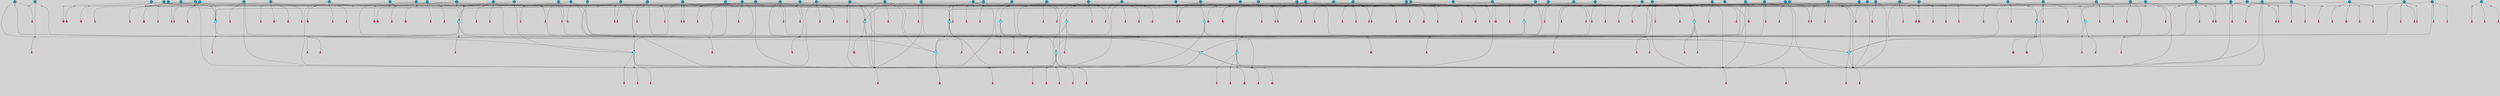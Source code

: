 // File exported with GEGELATI v1.3.1
// On the 2024-04-08 17:47:29
// With the File::TPGGraphDotExporter
digraph{
	graph[pad = "0.212, 0.055" bgcolor = lightgray]
	node[shape=circle style = filled label = ""]
		T3 [fillcolor="#66ddff"]
		T7 [fillcolor="#66ddff"]
		T9 [fillcolor="#66ddff"]
		T11 [fillcolor="#66ddff"]
		T24 [fillcolor="#66ddff"]
		T27 [fillcolor="#66ddff"]
		T54 [fillcolor="#66ddff"]
		T90 [fillcolor="#66ddff"]
		T111 [fillcolor="#66ddff"]
		T129 [fillcolor="#66ddff"]
		T150 [fillcolor="#66ddff"]
		T159 [fillcolor="#1199bb"]
		T175 [fillcolor="#1199bb"]
		T185 [fillcolor="#1199bb"]
		T193 [fillcolor="#1199bb"]
		T194 [fillcolor="#1199bb"]
		T209 [fillcolor="#1199bb"]
		T211 [fillcolor="#66ddff"]
		T212 [fillcolor="#66ddff"]
		T215 [fillcolor="#66ddff"]
		T217 [fillcolor="#66ddff"]
		T237 [fillcolor="#1199bb"]
		T243 [fillcolor="#1199bb"]
		T244 [fillcolor="#1199bb"]
		T245 [fillcolor="#1199bb"]
		T246 [fillcolor="#66ddff"]
		T247 [fillcolor="#1199bb"]
		T253 [fillcolor="#1199bb"]
		T255 [fillcolor="#1199bb"]
		T260 [fillcolor="#1199bb"]
		T263 [fillcolor="#1199bb"]
		T264 [fillcolor="#1199bb"]
		T269 [fillcolor="#1199bb"]
		T270 [fillcolor="#1199bb"]
		T273 [fillcolor="#1199bb"]
		T279 [fillcolor="#1199bb"]
		T280 [fillcolor="#1199bb"]
		T284 [fillcolor="#1199bb"]
		T288 [fillcolor="#1199bb"]
		T290 [fillcolor="#1199bb"]
		T291 [fillcolor="#1199bb"]
		T294 [fillcolor="#1199bb"]
		T295 [fillcolor="#1199bb"]
		T297 [fillcolor="#1199bb"]
		T300 [fillcolor="#1199bb"]
		T303 [fillcolor="#1199bb"]
		T305 [fillcolor="#1199bb"]
		T306 [fillcolor="#1199bb"]
		T310 [fillcolor="#1199bb"]
		T314 [fillcolor="#1199bb"]
		T316 [fillcolor="#1199bb"]
		T317 [fillcolor="#1199bb"]
		T319 [fillcolor="#1199bb"]
		T320 [fillcolor="#1199bb"]
		T321 [fillcolor="#66ddff"]
		T322 [fillcolor="#1199bb"]
		T324 [fillcolor="#1199bb"]
		T325 [fillcolor="#1199bb"]
		T326 [fillcolor="#1199bb"]
		T327 [fillcolor="#1199bb"]
		T328 [fillcolor="#1199bb"]
		T329 [fillcolor="#1199bb"]
		T330 [fillcolor="#1199bb"]
		T333 [fillcolor="#1199bb"]
		T335 [fillcolor="#1199bb"]
		T336 [fillcolor="#1199bb"]
		T338 [fillcolor="#1199bb"]
		T340 [fillcolor="#1199bb"]
		T342 [fillcolor="#1199bb"]
		T343 [fillcolor="#1199bb"]
		T289 [fillcolor="#1199bb"]
		T346 [fillcolor="#1199bb"]
		T348 [fillcolor="#1199bb"]
		T349 [fillcolor="#1199bb"]
		T350 [fillcolor="#1199bb"]
		T354 [fillcolor="#1199bb"]
		T356 [fillcolor="#1199bb"]
		T357 [fillcolor="#1199bb"]
		T360 [fillcolor="#1199bb"]
		T362 [fillcolor="#1199bb"]
		T368 [fillcolor="#1199bb"]
		T370 [fillcolor="#1199bb"]
		T372 [fillcolor="#1199bb"]
		T373 [fillcolor="#1199bb"]
		T374 [fillcolor="#1199bb"]
		T376 [fillcolor="#1199bb"]
		T379 [fillcolor="#1199bb"]
		T380 [fillcolor="#1199bb"]
		T381 [fillcolor="#1199bb"]
		T382 [fillcolor="#1199bb"]
		T383 [fillcolor="#1199bb"]
		T384 [fillcolor="#1199bb"]
		T385 [fillcolor="#1199bb"]
		T386 [fillcolor="#1199bb"]
		T387 [fillcolor="#1199bb"]
		T388 [fillcolor="#1199bb"]
		T389 [fillcolor="#1199bb"]
		T390 [fillcolor="#1199bb"]
		T391 [fillcolor="#1199bb"]
		P2506 [fillcolor="#cccccc" shape=point] //6|
		I2506 [shape=box style=invis label="6|1&2|6#1|7&#92;n10|7&2|0#1|5&#92;n9|4&0|1#2|2&#92;n8|6&0|0#1|0&#92;n"]
		P2506 -> I2506[style=invis]
		A2105 [fillcolor="#ff3366" shape=box margin=0.03 width=0 height=0 label="3"]
		T3 -> P2506 -> A2105
		P2507 [fillcolor="#cccccc" shape=point] //3|
		I2507 [shape=box style=invis label="7|6&2|4#0|2&#92;n10|3&2|7#1|4&#92;n11|6&0|4#0|1&#92;n7|1&0|0#2|6&#92;n7|6&0|3#2|6&#92;n4|0&2|6#0|1&#92;n4|4&2|5#0|2&#92;n4|6&0|4#2|7&#92;n10|0&2|3#1|5&#92;n2|6&0|5#0|2&#92;n1|0&2|3#0|7&#92;n1|6&2|0#0|5&#92;n6|2&0|1#0|7&#92;n9|2&0|3#2|7&#92;n5|3&0|6#0|6&#92;n1|7&2|5#2|3&#92;n8|1&2|7#0|6&#92;n1|0&2|5#2|1&#92;n7|1&2|2#2|5&#92;n7|4&2|6#0|3&#92;n"]
		P2507 -> I2507[style=invis]
		A2106 [fillcolor="#ff3366" shape=box margin=0.03 width=0 height=0 label="4"]
		T3 -> P2507 -> A2106
		P2508 [fillcolor="#cccccc" shape=point] //-3|
		I2508 [shape=box style=invis label="1|6&2|7#0|7&#92;n10|2&0|7#1|3&#92;n9|6&2|7#2|2&#92;n5|3&0|7#0|7&#92;n1|6&2|3#0|0&#92;n2|3&2|3#2|2&#92;n5|1&2|6#0|6&#92;n"]
		P2508 -> I2508[style=invis]
		A2107 [fillcolor="#ff3366" shape=box margin=0.03 width=0 height=0 label="7"]
		T7 -> P2508 -> A2107
		P2509 [fillcolor="#cccccc" shape=point] //5|
		I2509 [shape=box style=invis label="0|5&2|3#0|1&#92;n0|6&2|1#2|4&#92;n6|2&2|6#0|7&#92;n7|4&0|3#0|1&#92;n5|4&0|7#1|6&#92;n9|1&0|5#2|2&#92;n6|3&2|3#1|7&#92;n11|7&2|4#1|6&#92;n2|5&0|1#0|0&#92;n4|7&0|0#0|2&#92;n6|2&0|6#0|0&#92;n2|1&2|6#2|4&#92;n10|0&2|0#1|0&#92;n6|6&2|4#0|6&#92;n"]
		P2509 -> I2509[style=invis]
		A2108 [fillcolor="#ff3366" shape=box margin=0.03 width=0 height=0 label="8"]
		T7 -> P2509 -> A2108
		P2510 [fillcolor="#cccccc" shape=point] //-6|
		I2510 [shape=box style=invis label="11|1&0|7#2|0&#92;n10|4&0|1#1|0&#92;n4|3&2|4#2|1&#92;n0|5&2|0#0|0&#92;n6|1&0|0#0|3&#92;n8|2&2|0#0|4&#92;n11|4&2|0#1|6&#92;n7|0&2|6#2|3&#92;n5|3&2|6#2|0&#92;n2|0&2|0#0|4&#92;n"]
		P2510 -> I2510[style=invis]
		A2109 [fillcolor="#ff3366" shape=box margin=0.03 width=0 height=0 label="9"]
		T9 -> P2510 -> A2109
		P2511 [fillcolor="#cccccc" shape=point] //2|
		I2511 [shape=box style=invis label="6|3&2|7#1|4&#92;n8|6&0|0#2|5&#92;n2|1&0|2#0|3&#92;n8|7&0|6#0|4&#92;n2|1&2|0#0|1&#92;n0|0&2|2#2|3&#92;n6|6&0|7#2|1&#92;n6|1&0|7#2|6&#92;n5|4&2|7#0|4&#92;n0|3&0|4#2|0&#92;n11|0&2|0#2|5&#92;n4|5&2|5#2|4&#92;n5|7&0|6#0|4&#92;n9|7&2|5#0|3&#92;n5|4&2|1#0|3&#92;n5|3&0|1#1|7&#92;n0|4&0|3#2|5&#92;n"]
		P2511 -> I2511[style=invis]
		A2110 [fillcolor="#ff3366" shape=box margin=0.03 width=0 height=0 label="10"]
		T9 -> P2511 -> A2110
		P2512 [fillcolor="#cccccc" shape=point] //6|
		I2512 [shape=box style=invis label="3|0&2|7#2|2&#92;n3|2&0|4#2|5&#92;n5|1&0|2#1|0&#92;n8|7&0|1#2|0&#92;n8|5&0|3#0|6&#92;n0|2&0|2#2|3&#92;n1|5&2|5#0|5&#92;n5|6&0|6#0|7&#92;n6|7&0|0#2|6&#92;n1|2&2|3#0|0&#92;n7|7&2|3#0|4&#92;n0|7&2|7#0|6&#92;n1|0&2|2#2|7&#92;n4|4&0|1#0|0&#92;n"]
		P2512 -> I2512[style=invis]
		A2111 [fillcolor="#ff3366" shape=box margin=0.03 width=0 height=0 label="11"]
		T11 -> P2512 -> A2111
		P2513 [fillcolor="#cccccc" shape=point] //-4|
		I2513 [shape=box style=invis label="4|1&0|4#2|6&#92;n1|2&2|2#2|0&#92;n1|2&2|0#0|6&#92;n8|4&2|3#2|5&#92;n5|5&2|1#1|0&#92;n"]
		P2513 -> I2513[style=invis]
		A2112 [fillcolor="#ff3366" shape=box margin=0.03 width=0 height=0 label="12"]
		T11 -> P2513 -> A2112
		P2514 [fillcolor="#cccccc" shape=point] //1|
		I2514 [shape=box style=invis label="5|1&0|6#2|7&#92;n2|4&0|4#2|2&#92;n0|6&0|5#0|4&#92;n10|6&2|5#1|6&#92;n9|3&0|1#1|7&#92;n10|3&2|2#1|0&#92;n5|0&0|0#2|1&#92;n11|3&2|3#1|5&#92;n10|3&0|1#1|0&#92;n2|4&0|1#0|1&#92;n0|2&0|3#2|4&#92;n9|2&2|1#2|5&#92;n11|7&2|6#2|6&#92;n"]
		P2514 -> I2514[style=invis]
		T24 -> P2514 -> T7
		P2515 [fillcolor="#cccccc" shape=point] //5|
		I2515 [shape=box style=invis label="3|0&2|0#0|1&#92;n3|0&0|7#0|1&#92;n5|3&0|2#2|6&#92;n4|4&2|4#2|6&#92;n11|2&0|7#1|6&#92;n2|7&2|2#2|5&#92;n9|3&2|6#2|7&#92;n7|7&0|0#0|4&#92;n6|1&2|4#2|3&#92;n5|4&2|0#1|6&#92;n1|3&0|7#0|4&#92;n"]
		P2515 -> I2515[style=invis]
		A2113 [fillcolor="#ff3366" shape=box margin=0.03 width=0 height=0 label="7"]
		T24 -> P2515 -> A2113
		P2516 [fillcolor="#cccccc" shape=point] //-2|
		I2516 [shape=box style=invis label="4|1&0|4#0|3&#92;n4|2&0|5#2|0&#92;n5|5&2|6#0|5&#92;n1|4&0|1#0|2&#92;n6|3&2|7#1|5&#92;n0|4&2|0#0|3&#92;n8|5&2|5#1|2&#92;n10|7&2|7#1|1&#92;n3|4&0|0#2|1&#92;n3|6&2|5#2|5&#92;n8|3&0|1#0|7&#92;n10|0&2|7#1|3&#92;n4|1&2|4#0|1&#92;n9|3&2|0#0|4&#92;n3|6&2|0#0|4&#92;n1|2&0|6#2|1&#92;n4|0&2|1#2|2&#92;n"]
		P2516 -> I2516[style=invis]
		A2114 [fillcolor="#ff3366" shape=box margin=0.03 width=0 height=0 label="14"]
		T24 -> P2516 -> A2114
		P2517 [fillcolor="#cccccc" shape=point] //2|
		I2517 [shape=box style=invis label="9|1&2|3#0|1&#92;n5|2&2|0#2|4&#92;n3|6&2|5#2|7&#92;n7|0&2|5#0|4&#92;n1|2&0|3#0|5&#92;n7|3&2|7#0|0&#92;n"]
		P2517 -> I2517[style=invis]
		A2115 [fillcolor="#ff3366" shape=box margin=0.03 width=0 height=0 label="2"]
		T27 -> P2517 -> A2115
		P2518 [fillcolor="#cccccc" shape=point] //-6|
		I2518 [shape=box style=invis label="7|5&0|4#0|4&#92;n11|0&2|5#2|1&#92;n"]
		P2518 -> I2518[style=invis]
		A2116 [fillcolor="#ff3366" shape=box margin=0.03 width=0 height=0 label="3"]
		T27 -> P2518 -> A2116
		T27 -> P2507
		P2519 [fillcolor="#cccccc" shape=point] //0|
		I2519 [shape=box style=invis label="2|5&0|1#0|6&#92;n6|1&2|2#2|7&#92;n8|0&0|3#1|4&#92;n4|3&2|5#2|4&#92;n8|1&2|4#0|0&#92;n6|6&0|1#2|6&#92;n11|7&2|4#2|5&#92;n6|2&2|4#0|2&#92;n8|5&2|4#2|4&#92;n2|1&2|1#2|2&#92;n2|7&2|5#2|6&#92;n9|7&0|5#0|4&#92;n1|2&0|5#2|6&#92;n4|2&2|3#2|7&#92;n3|3&2|1#0|2&#92;n"]
		P2519 -> I2519[style=invis]
		A2117 [fillcolor="#ff3366" shape=box margin=0.03 width=0 height=0 label="5"]
		T27 -> P2519 -> A2117
		P2520 [fillcolor="#cccccc" shape=point] //0|
		I2520 [shape=box style=invis label="4|0&0|3#2|7&#92;n10|2&0|3#1|7&#92;n3|5&0|2#0|3&#92;n4|5&0|0#2|1&#92;n10|7&2|0#1|2&#92;n5|3&2|3#1|6&#92;n9|5&2|0#0|4&#92;n5|4&2|7#0|2&#92;n10|3&2|7#1|4&#92;n7|2&0|1#2|6&#92;n8|6&0|5#0|5&#92;n8|7&2|3#0|5&#92;n2|6&2|4#0|0&#92;n"]
		P2520 -> I2520[style=invis]
		A2118 [fillcolor="#ff3366" shape=box margin=0.03 width=0 height=0 label="5"]
		T27 -> P2520 -> A2118
		P2521 [fillcolor="#cccccc" shape=point] //8|
		I2521 [shape=box style=invis label="9|0&0|1#2|0&#92;n10|1&2|5#1|4&#92;n8|2&2|6#0|4&#92;n2|4&2|5#2|3&#92;n4|2&2|2#0|2&#92;n7|5&0|2#0|0&#92;n8|2&2|1#1|3&#92;n8|7&0|7#2|1&#92;n1|1&0|0#0|7&#92;n5|6&2|5#1|0&#92;n6|6&2|5#0|0&#92;n11|4&0|3#2|6&#92;n4|2&2|4#0|7&#92;n5|6&0|1#2|0&#92;n11|3&0|2#0|7&#92;n"]
		P2521 -> I2521[style=invis]
		A2119 [fillcolor="#ff3366" shape=box margin=0.03 width=0 height=0 label="6"]
		T54 -> P2521 -> A2119
		T54 -> P2515
		P2522 [fillcolor="#cccccc" shape=point] //-10|
		I2522 [shape=box style=invis label="3|6&0|0#0|4&#92;n4|1&2|4#0|1&#92;n5|1&0|1#0|4&#92;n5|5&2|6#0|5&#92;n6|5&0|6#0|3&#92;n11|1&2|0#0|1&#92;n0|7&2|0#0|3&#92;n1|2&0|6#0|1&#92;n8|0&0|4#2|0&#92;n0|4&0|7#2|7&#92;n7|0&2|7#1|3&#92;n3|1&0|5#2|5&#92;n5|1&0|4#0|3&#92;n2|2&0|2#0|0&#92;n8|3&0|1#0|7&#92;n3|0&0|3#0|5&#92;n7|2&0|5#2|0&#92;n6|3&2|7#1|5&#92;n4|7&2|7#2|1&#92;n"]
		P2522 -> I2522[style=invis]
		A2120 [fillcolor="#ff3366" shape=box margin=0.03 width=0 height=0 label="14"]
		T54 -> P2522 -> A2120
		T54 -> P2509
		P2523 [fillcolor="#cccccc" shape=point] //-2|
		I2523 [shape=box style=invis label="8|4&2|1#2|5&#92;n4|1&0|7#2|1&#92;n5|7&2|3#2|2&#92;n10|4&2|5#1|7&#92;n10|0&2|6#1|3&#92;n4|5&2|7#0|6&#92;n9|5&2|4#0|4&#92;n2|4&0|5#0|7&#92;n11|1&2|4#2|6&#92;n5|6&0|7#1|2&#92;n2|7&2|7#2|6&#92;n5|2&0|5#1|5&#92;n3|0&0|6#0|2&#92;n4|0&0|4#2|4&#92;n4|4&2|6#0|7&#92;n10|6&2|0#1|4&#92;n9|7&0|3#1|4&#92;n1|4&2|6#0|3&#92;n11|5&2|6#0|3&#92;n0|3&0|5#0|1&#92;n"]
		P2523 -> I2523[style=invis]
		A2121 [fillcolor="#ff3366" shape=box margin=0.03 width=0 height=0 label="13"]
		T90 -> P2523 -> A2121
		P2524 [fillcolor="#cccccc" shape=point] //4|
		I2524 [shape=box style=invis label="7|1&2|6#1|3&#92;n10|1&0|3#1|6&#92;n8|5&2|3#2|1&#92;n11|5&0|0#2|6&#92;n4|1&0|6#0|0&#92;n11|1&0|2#0|3&#92;n2|0&2|1#0|7&#92;n"]
		P2524 -> I2524[style=invis]
		A2122 [fillcolor="#ff3366" shape=box margin=0.03 width=0 height=0 label="2"]
		T90 -> P2524 -> A2122
		P2525 [fillcolor="#cccccc" shape=point] //7|
		I2525 [shape=box style=invis label="10|3&0|1#1|4&#92;n4|6&0|0#0|2&#92;n4|5&0|6#0|0&#92;n4|3&0|6#2|1&#92;n7|0&0|3#1|2&#92;n4|7&0|6#0|5&#92;n7|6&0|7#0|6&#92;n6|6&0|0#0|3&#92;n11|1&0|4#2|5&#92;n10|2&0|3#1|2&#92;n"]
		P2525 -> I2525[style=invis]
		A2123 [fillcolor="#ff3366" shape=box margin=0.03 width=0 height=0 label="4"]
		T90 -> P2525 -> A2123
		P2526 [fillcolor="#cccccc" shape=point] //-3|
		I2526 [shape=box style=invis label="8|1&2|3#0|5&#92;n0|6&0|5#0|5&#92;n3|7&2|1#0|6&#92;n3|5&0|1#0|0&#92;n9|5&2|0#0|4&#92;n3|5&0|2#0|3&#92;n10|6&2|4#1|0&#92;n9|4&2|7#2|6&#92;n1|7&2|5#2|2&#92;n"]
		P2526 -> I2526[style=invis]
		A2124 [fillcolor="#ff3366" shape=box margin=0.03 width=0 height=0 label="5"]
		T90 -> P2526 -> A2124
		P2527 [fillcolor="#cccccc" shape=point] //-7|
		I2527 [shape=box style=invis label="3|0&2|0#0|1&#92;n1|1&0|2#0|4&#92;n11|2&0|7#1|6&#92;n9|7&0|0#0|4&#92;n3|0&0|7#0|1&#92;n9|3&2|6#2|7&#92;n5|3&0|2#2|6&#92;n6|1&2|4#2|3&#92;n5|4&2|0#1|6&#92;n1|3&0|7#0|7&#92;n"]
		P2527 -> I2527[style=invis]
		A2125 [fillcolor="#ff3366" shape=box margin=0.03 width=0 height=0 label="7"]
		T90 -> P2527 -> A2125
		P2528 [fillcolor="#cccccc" shape=point] //-5|
		I2528 [shape=box style=invis label="0|0&2|3#0|2&#92;n10|5&0|6#1|3&#92;n7|3&0|6#2|3&#92;n3|4&0|6#0|6&#92;n10|5&0|2#1|1&#92;n5|0&0|1#0|3&#92;n6|6&2|5#1|5&#92;n7|4&0|2#1|7&#92;n5|7&0|1#2|5&#92;n1|5&0|0#0|3&#92;n7|5&2|1#2|6&#92;n9|0&0|2#0|0&#92;n4|0&2|4#0|0&#92;n4|6&0|0#2|3&#92;n3|1&0|6#2|5&#92;n7|7&2|1#2|3&#92;n9|4&2|2#0|6&#92;n"]
		P2528 -> I2528[style=invis]
		T111 -> P2528 -> T9
		P2529 [fillcolor="#cccccc" shape=point] //7|
		I2529 [shape=box style=invis label="7|4&2|1#2|0&#92;n4|1&2|4#2|3&#92;n5|0&2|0#2|2&#92;n6|1&2|4#2|6&#92;n"]
		P2529 -> I2529[style=invis]
		A2126 [fillcolor="#ff3366" shape=box margin=0.03 width=0 height=0 label="9"]
		T111 -> P2529 -> A2126
		P2530 [fillcolor="#cccccc" shape=point] //2|
		I2530 [shape=box style=invis label="3|0&2|0#0|1&#92;n11|2&0|7#1|6&#92;n8|7&2|4#0|5&#92;n5|3&0|2#2|6&#92;n4|4&2|4#2|6&#92;n3|0&0|7#0|1&#92;n2|7&2|2#2|5&#92;n9|3&2|6#2|7&#92;n7|7&0|0#0|4&#92;n6|1&2|4#1|3&#92;n5|4&2|0#1|6&#92;n1|3&0|7#0|4&#92;n"]
		P2530 -> I2530[style=invis]
		A2127 [fillcolor="#ff3366" shape=box margin=0.03 width=0 height=0 label="7"]
		T111 -> P2530 -> A2127
		T111 -> P2510
		T129 -> P2521
		T129 -> P2515
		P2531 [fillcolor="#cccccc" shape=point] //10|
		I2531 [shape=box style=invis label="4|5&2|7#2|1&#92;n1|7&2|3#0|6&#92;n3|5&2|2#0|3&#92;n10|3&0|7#1|4&#92;n7|1&0|4#2|6&#92;n10|2&0|3#1|7&#92;n9|5&2|0#0|4&#92;n4|0&0|3#2|7&#92;n11|4&2|6#1|2&#92;n5|4&2|7#0|2&#92;n2|6&2|4#0|0&#92;n6|5&0|7#2|1&#92;n5|3&2|3#1|6&#92;n10|7&2|0#1|2&#92;n"]
		P2531 -> I2531[style=invis]
		A2128 [fillcolor="#ff3366" shape=box margin=0.03 width=0 height=0 label="5"]
		T129 -> P2531 -> A2128
		P2532 [fillcolor="#cccccc" shape=point] //5|
		I2532 [shape=box style=invis label="9|4&2|3#1|3&#92;n0|4&2|4#0|5&#92;n6|1&2|6#2|5&#92;n4|0&0|5#2|0&#92;n"]
		P2532 -> I2532[style=invis]
		A2129 [fillcolor="#ff3366" shape=box margin=0.03 width=0 height=0 label="7"]
		T129 -> P2532 -> A2129
		P2533 [fillcolor="#cccccc" shape=point] //6|
		I2533 [shape=box style=invis label="9|4&2|7#0|6&#92;n8|4&0|1#1|0&#92;n1|3&0|0#2|1&#92;n2|4&0|6#2|2&#92;n5|1&2|5#0|7&#92;n3|0&0|3#2|6&#92;n2|2&2|6#0|2&#92;n8|4&0|4#2|2&#92;n5|1&2|4#0|3&#92;n9|4&0|6#0|6&#92;n5|0&2|2#1|5&#92;n11|7&0|0#1|1&#92;n0|4&0|3#0|3&#92;n7|7&2|4#2|5&#92;n1|5&0|1#2|1&#92;n"]
		P2533 -> I2533[style=invis]
		A2130 [fillcolor="#ff3366" shape=box margin=0.03 width=0 height=0 label="1"]
		T129 -> P2533 -> A2130
		P2534 [fillcolor="#cccccc" shape=point] //-3|
		I2534 [shape=box style=invis label="2|6&0|0#0|7&#92;n9|6&2|0#0|6&#92;n3|0&0|5#0|1&#92;n5|5&0|4#0|3&#92;n6|1&2|4#2|3&#92;n2|7&2|2#2|5&#92;n5|3&0|2#2|6&#92;n7|7&0|0#0|4&#92;n5|4&2|0#1|6&#92;n9|3&2|6#2|7&#92;n1|3&0|7#0|4&#92;n"]
		P2534 -> I2534[style=invis]
		A2131 [fillcolor="#ff3366" shape=box margin=0.03 width=0 height=0 label="7"]
		T150 -> P2534 -> A2131
		P2535 [fillcolor="#cccccc" shape=point] //4|
		I2535 [shape=box style=invis label="6|0&0|7#1|0&#92;n8|6&2|6#2|7&#92;n"]
		P2535 -> I2535[style=invis]
		A2132 [fillcolor="#ff3366" shape=box margin=0.03 width=0 height=0 label="3"]
		T150 -> P2535 -> A2132
		P2536 [fillcolor="#cccccc" shape=point] //0|
		I2536 [shape=box style=invis label="2|5&0|1#0|6&#92;n6|1&2|2#2|7&#92;n8|0&0|3#1|4&#92;n11|7&2|4#2|5&#92;n8|1&2|4#0|0&#92;n6|6&0|1#2|6&#92;n7|0&2|4#1|0&#92;n4|1&2|5#2|4&#92;n6|2&2|4#0|2&#92;n8|5&2|4#2|4&#92;n2|1&2|1#2|2&#92;n2|7&2|5#2|6&#92;n9|7&0|5#0|4&#92;n1|2&0|5#2|6&#92;n4|2&2|3#2|7&#92;n3|3&2|1#0|2&#92;n"]
		P2536 -> I2536[style=invis]
		A2133 [fillcolor="#ff3366" shape=box margin=0.03 width=0 height=0 label="5"]
		T150 -> P2536 -> A2133
		P2537 [fillcolor="#cccccc" shape=point] //-8|
		I2537 [shape=box style=invis label="7|5&0|4#2|4&#92;n"]
		P2537 -> I2537[style=invis]
		A2134 [fillcolor="#ff3366" shape=box margin=0.03 width=0 height=0 label="3"]
		T150 -> P2537 -> A2134
		P2538 [fillcolor="#cccccc" shape=point] //7|
		I2538 [shape=box style=invis label="1|6&2|7#0|7&#92;n9|6&2|7#2|2&#92;n10|2&0|7#1|0&#92;n1|6&2|3#0|0&#92;n5|0&2|2#1|1&#92;n2|3&2|3#2|2&#92;n5|1&2|6#0|6&#92;n"]
		P2538 -> I2538[style=invis]
		T150 -> P2538 -> T90
		P2539 [fillcolor="#cccccc" shape=point] //7|
		I2539 [shape=box style=invis label="7|0&2|1#2|0&#92;n9|7&2|1#1|7&#92;n8|2&0|1#1|0&#92;n6|6&0|2#1|1&#92;n2|2&0|5#0|0&#92;n5|7&0|0#2|1&#92;n5|1&2|5#1|5&#92;n4|7&2|4#2|3&#92;n10|5&2|2#1|5&#92;n1|3&2|2#2|0&#92;n10|2&2|6#1|5&#92;n"]
		P2539 -> I2539[style=invis]
		A2135 [fillcolor="#ff3366" shape=box margin=0.03 width=0 height=0 label="1"]
		T159 -> P2539 -> A2135
		P2540 [fillcolor="#cccccc" shape=point] //7|
		I2540 [shape=box style=invis label="7|4&2|7#0|4&#92;n4|6&0|1#2|5&#92;n2|1&2|3#0|0&#92;n4|3&2|0#0|1&#92;n0|0&2|7#2|7&#92;n7|7&0|5#2|3&#92;n5|0&2|1#2|2&#92;n10|0&0|4#1|2&#92;n4|4&0|7#0|0&#92;n6|7&0|2#0|1&#92;n1|4&2|5#0|4&#92;n"]
		P2540 -> I2540[style=invis]
		A2136 [fillcolor="#ff3366" shape=box margin=0.03 width=0 height=0 label="0"]
		T159 -> P2540 -> A2136
		P2541 [fillcolor="#cccccc" shape=point] //5|
		I2541 [shape=box style=invis label="0|5&2|3#0|1&#92;n0|6&2|1#2|4&#92;n6|2&2|6#0|7&#92;n9|0&2|7#1|1&#92;n7|4&0|3#0|1&#92;n11|7&2|4#1|6&#92;n9|1&0|5#2|2&#92;n5|4&0|7#1|6&#92;n2|5&0|1#0|0&#92;n4|7&0|0#0|2&#92;n6|2&0|6#0|0&#92;n2|1&2|6#2|4&#92;n10|0&0|0#1|0&#92;n6|6&2|4#0|6&#92;n"]
		P2541 -> I2541[style=invis]
		T159 -> P2541 -> T129
		P2542 [fillcolor="#cccccc" shape=point] //3|
		I2542 [shape=box style=invis label="4|7&0|7#2|7&#92;n11|5&2|6#0|2&#92;n5|5&2|6#2|0&#92;n3|2&0|6#0|3&#92;n10|2&2|5#1|5&#92;n9|4&2|3#1|5&#92;n2|5&2|7#2|4&#92;n11|3&2|5#1|0&#92;n7|0&0|7#2|1&#92;n1|2&0|5#0|1&#92;n"]
		P2542 -> I2542[style=invis]
		A2137 [fillcolor="#ff3366" shape=box margin=0.03 width=0 height=0 label="5"]
		T175 -> P2542 -> A2137
		P2543 [fillcolor="#cccccc" shape=point] //2|
		I2543 [shape=box style=invis label="7|1&0|6#0|1&#92;n5|2&2|5#1|6&#92;n10|1&2|1#1|1&#92;n4|7&0|4#2|2&#92;n11|7&0|4#2|7&#92;n5|0&0|5#1|7&#92;n8|2&0|5#2|4&#92;n10|0&2|6#1|6&#92;n5|1&0|1#2|3&#92;n1|6&2|0#0|1&#92;n9|6&2|2#1|4&#92;n3|4&2|3#0|0&#92;n10|1&0|1#1|0&#92;n2|2&0|1#2|1&#92;n3|1&2|7#0|3&#92;n"]
		P2543 -> I2543[style=invis]
		A2138 [fillcolor="#ff3366" shape=box margin=0.03 width=0 height=0 label="10"]
		T175 -> P2543 -> A2138
		P2544 [fillcolor="#cccccc" shape=point] //-1|
		I2544 [shape=box style=invis label="1|7&2|1#0|6&#92;n8|1&2|3#0|5&#92;n10|6&2|7#1|0&#92;n1|7&2|5#0|2&#92;n0|3&0|3#2|2&#92;n3|5&0|1#0|0&#92;n3|5&0|2#0|3&#92;n1|5&2|0#0|4&#92;n5|7&2|2#2|5&#92;n4|0&2|3#0|3&#92;n"]
		P2544 -> I2544[style=invis]
		T175 -> P2544 -> T3
		P2545 [fillcolor="#cccccc" shape=point] //-3|
		I2545 [shape=box style=invis label="6|3&2|4#1|4&#92;n5|3&0|1#1|7&#92;n2|1&0|2#2|3&#92;n8|7&0|6#0|4&#92;n2|1&2|0#0|1&#92;n0|0&2|2#2|3&#92;n6|1&0|7#2|6&#92;n5|7&0|2#0|4&#92;n0|3&0|4#2|0&#92;n11|0&2|0#2|5&#92;n6|0&2|0#1|4&#92;n8|6&0|2#2|5&#92;n5|4&2|1#0|3&#92;n9|7&2|5#0|3&#92;n5|4&2|7#0|4&#92;n"]
		P2545 -> I2545[style=invis]
		A2139 [fillcolor="#ff3366" shape=box margin=0.03 width=0 height=0 label="10"]
		T175 -> P2545 -> A2139
		P2546 [fillcolor="#cccccc" shape=point] //4|
		I2546 [shape=box style=invis label="7|1&0|6#0|1&#92;n5|2&2|5#1|6&#92;n10|1&2|1#1|1&#92;n9|6&2|2#1|4&#92;n4|7&0|4#2|2&#92;n9|6&0|4#1|1&#92;n10|0&2|6#1|6&#92;n5|1&0|1#2|3&#92;n1|6&2|0#0|1&#92;n8|2&0|5#2|4&#92;n3|4&2|3#0|0&#92;n10|1&0|5#1|0&#92;n2|2&0|1#2|1&#92;n3|1&2|7#0|3&#92;n"]
		P2546 -> I2546[style=invis]
		A2140 [fillcolor="#ff3366" shape=box margin=0.03 width=0 height=0 label="10"]
		T175 -> P2546 -> A2140
		T185 -> P2519
		P2547 [fillcolor="#cccccc" shape=point] //3|
		I2547 [shape=box style=invis label="8|2&2|7#1|7&#92;n10|7&0|7#1|6&#92;n0|3&0|0#2|3&#92;n9|7&2|6#0|3&#92;n4|4&2|1#0|1&#92;n5|6&2|0#1|4&#92;n4|5&0|1#0|2&#92;n0|0&2|0#0|5&#92;n6|1&0|7#0|6&#92;n"]
		P2547 -> I2547[style=invis]
		A2141 [fillcolor="#ff3366" shape=box margin=0.03 width=0 height=0 label="0"]
		T185 -> P2547 -> A2141
		P2548 [fillcolor="#cccccc" shape=point] //-4|
		I2548 [shape=box style=invis label="9|7&0|0#2|0&#92;n6|6&0|5#2|0&#92;n7|3&0|0#0|4&#92;n3|5&0|3#0|3&#92;n9|1&0|1#1|1&#92;n11|5&2|7#1|5&#92;n1|5&2|5#0|2&#92;n6|0&0|6#2|5&#92;n0|3&2|4#2|5&#92;n1|6&2|5#2|2&#92;n9|5&2|1#2|2&#92;n"]
		P2548 -> I2548[style=invis]
		T185 -> P2548 -> T9
		P2549 [fillcolor="#cccccc" shape=point] //-2|
		I2549 [shape=box style=invis label="1|0&0|3#0|3&#92;n2|7&0|4#0|4&#92;n11|6&2|1#1|4&#92;n6|1&2|5#0|0&#92;n2|0&2|0#0|6&#92;n1|3&2|1#0|4&#92;n"]
		P2549 -> I2549[style=invis]
		A2142 [fillcolor="#ff3366" shape=box margin=0.03 width=0 height=0 label="2"]
		T193 -> P2549 -> A2142
		P2550 [fillcolor="#cccccc" shape=point] //3|
		I2550 [shape=box style=invis label="5|4&2|7#0|4&#92;n0|4&0|3#2|5&#92;n8|6&0|0#2|5&#92;n2|1&0|2#0|3&#92;n9|7&0|6#0|4&#92;n0|0&2|2#2|3&#92;n6|6&0|7#2|1&#92;n6|1&0|7#2|6&#92;n0|3&0|4#2|0&#92;n11|0&2|0#2|5&#92;n4|5&2|5#2|4&#92;n5|3&0|1#1|7&#92;n9|7&2|2#0|3&#92;n5|4&2|1#0|3&#92;n5|0&0|6#0|4&#92;n0|0&0|1#2|0&#92;n"]
		P2550 -> I2550[style=invis]
		A2143 [fillcolor="#ff3366" shape=box margin=0.03 width=0 height=0 label="10"]
		T193 -> P2550 -> A2143
		T193 -> P2544
		P2551 [fillcolor="#cccccc" shape=point] //10|
		I2551 [shape=box style=invis label="6|1&2|4#2|3&#92;n3|0&0|7#0|1&#92;n5|3&0|2#2|6&#92;n4|4&0|4#2|6&#92;n5|4&2|0#1|6&#92;n10|5&0|6#1|5&#92;n2|5&2|1#2|2&#92;n1|3&0|7#0|4&#92;n3|0&2|0#0|1&#92;n11|2&0|5#1|6&#92;n9|3&2|6#2|7&#92;n7|7&0|0#0|4&#92;n"]
		P2551 -> I2551[style=invis]
		A2144 [fillcolor="#ff3366" shape=box margin=0.03 width=0 height=0 label="7"]
		T193 -> P2551 -> A2144
		P2552 [fillcolor="#cccccc" shape=point] //5|
		I2552 [shape=box style=invis label="3|0&2|0#2|1&#92;n3|0&0|7#0|1&#92;n5|3&0|2#2|6&#92;n4|4&2|4#2|6&#92;n5|4&2|0#1|6&#92;n2|7&2|2#2|5&#92;n1|3&0|7#0|4&#92;n11|6&2|2#0|7&#92;n7|7&0|0#0|4&#92;n6|1&2|4#2|3&#92;n11|0&0|7#1|6&#92;n9|3&2|6#2|7&#92;n"]
		P2552 -> I2552[style=invis]
		A2145 [fillcolor="#ff3366" shape=box margin=0.03 width=0 height=0 label="7"]
		T194 -> P2552 -> A2145
		P2553 [fillcolor="#cccccc" shape=point] //4|
		I2553 [shape=box style=invis label="7|1&0|6#0|1&#92;n6|7&2|7#1|7&#92;n10|1&2|1#1|1&#92;n9|6&2|2#1|4&#92;n4|7&0|4#2|2&#92;n9|6&0|5#1|1&#92;n10|0&2|6#1|6&#92;n5|1&0|1#2|3&#92;n10|1&0|5#1|0&#92;n3|4&2|3#0|0&#92;n8|2&0|5#2|4&#92;n1|6&2|0#0|0&#92;n2|3&0|1#2|6&#92;n5|2&2|2#1|6&#92;n2|2&0|1#2|1&#92;n3|1&2|7#0|3&#92;n6|7&2|3#0|4&#92;n"]
		P2553 -> I2553[style=invis]
		A2146 [fillcolor="#ff3366" shape=box margin=0.03 width=0 height=0 label="10"]
		T194 -> P2553 -> A2146
		P2554 [fillcolor="#cccccc" shape=point] //-4|
		I2554 [shape=box style=invis label="0|4&0|0#2|7&#92;n8|5&2|4#2|4&#92;n4|3&2|5#2|4&#92;n11|7&2|2#2|5&#92;n6|5&2|2#2|7&#92;n3|2&0|7#0|7&#92;n3|3&2|1#0|3&#92;n2|6&0|3#2|5&#92;n0|1&2|6#2|2&#92;n8|2&0|0#1|6&#92;n0|7&0|5#0|4&#92;n9|5&0|3#2|7&#92;n2|7&2|5#2|6&#92;n9|0&2|0#0|1&#92;n1|2&2|4#0|2&#92;n"]
		P2554 -> I2554[style=invis]
		T194 -> P2554 -> T27
		T194 -> P2540
		T209 -> P2540
		T209 -> P2515
		P2555 [fillcolor="#cccccc" shape=point] //6|
		I2555 [shape=box style=invis label="10|4&2|6#1|2&#92;n8|4&0|1#1|0&#92;n0|4&2|6#0|0&#92;n8|4&2|5#2|1&#92;n7|5&2|5#1|0&#92;n3|6&0|6#2|2&#92;n1|7&0|7#0|5&#92;n2|0&0|7#2|4&#92;n2|6&2|2#0|0&#92;n0|7&2|7#0|7&#92;n11|6&0|4#2|2&#92;n5|5&0|0#0|1&#92;n10|1&0|0#1|0&#92;n7|3&0|1#2|5&#92;n9|2&2|7#1|5&#92;n9|4&2|6#2|7&#92;n1|6&2|4#2|2&#92;n3|3&2|2#0|7&#92;n1|6&2|0#0|0&#92;n6|4&2|6#1|0&#92;n"]
		P2555 -> I2555[style=invis]
		A2147 [fillcolor="#ff3366" shape=box margin=0.03 width=0 height=0 label="1"]
		T209 -> P2555 -> A2147
		P2556 [fillcolor="#cccccc" shape=point] //2|
		I2556 [shape=box style=invis label="4|5&2|7#2|1&#92;n1|7&2|3#0|6&#92;n3|5&2|2#0|3&#92;n10|3&2|7#1|4&#92;n7|1&0|4#2|6&#92;n4|0&0|3#2|7&#92;n9|5&2|0#0|4&#92;n10|2&0|3#1|7&#92;n11|4&2|6#1|2&#92;n10|3&2|1#1|6&#92;n5|4&2|7#0|2&#92;n2|6&2|4#0|0&#92;n6|5&0|7#2|1&#92;n5|3&2|3#1|6&#92;n10|7&2|0#1|2&#92;n"]
		P2556 -> I2556[style=invis]
		A2148 [fillcolor="#ff3366" shape=box margin=0.03 width=0 height=0 label="5"]
		T209 -> P2556 -> A2148
		P2557 [fillcolor="#cccccc" shape=point] //9|
		I2557 [shape=box style=invis label="11|0&2|0#1|1&#92;n3|6&0|6#0|0&#92;n1|4&0|0#2|4&#92;n7|5&2|2#1|3&#92;n11|7&2|6#1|7&#92;n5|2&0|6#1|5&#92;n9|5&0|6#0|3&#92;n2|2&2|7#0|5&#92;n9|3&2|2#2|0&#92;n11|0&2|7#0|1&#92;n1|1&2|0#0|1&#92;n6|6&0|6#1|2&#92;n9|7&0|1#0|3&#92;n2|0&2|4#2|5&#92;n2|4&2|2#0|0&#92;n6|1&2|1#1|7&#92;n10|7&2|5#1|6&#92;n11|5&2|7#2|4&#92;n"]
		P2557 -> I2557[style=invis]
		A2149 [fillcolor="#ff3366" shape=box margin=0.03 width=0 height=0 label="1"]
		T209 -> P2557 -> A2149
		P2558 [fillcolor="#cccccc" shape=point] //5|
		I2558 [shape=box style=invis label="3|0&2|0#0|1&#92;n3|0&0|7#0|1&#92;n5|3&0|2#2|6&#92;n4|4&2|4#2|6&#92;n11|2&0|7#1|6&#92;n2|7&2|2#2|5&#92;n9|3&2|6#2|7&#92;n7|7&0|0#0|4&#92;n6|1&2|4#2|3&#92;n5|4&2|0#1|6&#92;n1|3&0|7#0|4&#92;n"]
		P2558 -> I2558[style=invis]
		A2150 [fillcolor="#ff3366" shape=box margin=0.03 width=0 height=0 label="7"]
		T211 -> P2558 -> A2150
		P2559 [fillcolor="#cccccc" shape=point] //10|
		I2559 [shape=box style=invis label="4|5&2|7#2|1&#92;n1|7&2|3#0|6&#92;n3|5&2|2#0|3&#92;n10|3&0|7#1|4&#92;n7|1&0|4#2|6&#92;n10|2&0|3#1|7&#92;n9|5&2|0#0|4&#92;n4|0&0|3#2|7&#92;n11|4&2|6#1|2&#92;n5|4&2|7#0|2&#92;n2|6&2|4#0|0&#92;n6|5&0|7#2|1&#92;n5|3&2|3#1|6&#92;n10|7&2|0#1|2&#92;n"]
		P2559 -> I2559[style=invis]
		A2151 [fillcolor="#ff3366" shape=box margin=0.03 width=0 height=0 label="5"]
		T211 -> P2559 -> A2151
		P2560 [fillcolor="#cccccc" shape=point] //8|
		I2560 [shape=box style=invis label="9|0&0|1#2|0&#92;n10|1&2|5#1|4&#92;n8|2&2|6#0|4&#92;n2|4&2|5#2|3&#92;n4|2&2|2#0|2&#92;n7|5&0|2#0|0&#92;n8|2&2|1#1|3&#92;n8|7&0|7#2|1&#92;n1|1&0|0#0|7&#92;n5|6&2|5#1|0&#92;n6|6&2|5#0|0&#92;n11|4&0|3#2|6&#92;n4|2&2|4#0|7&#92;n5|6&0|1#2|0&#92;n11|3&0|2#0|7&#92;n"]
		P2560 -> I2560[style=invis]
		A2152 [fillcolor="#ff3366" shape=box margin=0.03 width=0 height=0 label="6"]
		T211 -> P2560 -> A2152
		P2561 [fillcolor="#cccccc" shape=point] //5|
		I2561 [shape=box style=invis label="0|5&2|3#0|1&#92;n0|6&2|1#2|4&#92;n6|2&2|6#0|7&#92;n9|0&2|7#1|1&#92;n7|4&0|3#0|1&#92;n11|7&2|4#1|6&#92;n9|1&0|5#2|2&#92;n5|4&0|7#1|6&#92;n2|5&0|1#0|0&#92;n4|7&0|0#0|2&#92;n6|2&0|6#0|0&#92;n2|1&2|6#2|4&#92;n10|0&0|0#1|0&#92;n6|6&2|4#0|6&#92;n"]
		P2561 -> I2561[style=invis]
		T212 -> P2561 -> T211
		P2562 [fillcolor="#cccccc" shape=point] //6|
		I2562 [shape=box style=invis label="9|4&2|7#0|6&#92;n8|4&0|1#1|0&#92;n1|3&0|0#2|1&#92;n2|4&0|6#2|2&#92;n5|1&2|5#0|7&#92;n3|0&0|3#2|6&#92;n2|2&2|6#0|2&#92;n8|4&0|4#2|2&#92;n5|1&2|4#0|3&#92;n9|4&0|6#0|6&#92;n5|0&2|2#1|5&#92;n11|7&0|0#1|1&#92;n0|4&0|3#0|3&#92;n7|7&2|4#2|5&#92;n1|5&0|1#2|1&#92;n"]
		P2562 -> I2562[style=invis]
		A2153 [fillcolor="#ff3366" shape=box margin=0.03 width=0 height=0 label="1"]
		T211 -> P2562 -> A2153
		P2563 [fillcolor="#cccccc" shape=point] //7|
		I2563 [shape=box style=invis label="7|4&2|7#0|4&#92;n4|6&0|1#2|5&#92;n2|1&2|3#0|0&#92;n4|3&2|0#0|1&#92;n0|0&2|7#2|7&#92;n7|7&0|5#2|3&#92;n5|0&2|1#2|2&#92;n10|0&0|4#1|2&#92;n4|4&0|7#0|0&#92;n6|7&0|2#0|1&#92;n1|4&2|5#0|4&#92;n"]
		P2563 -> I2563[style=invis]
		A2154 [fillcolor="#ff3366" shape=box margin=0.03 width=0 height=0 label="0"]
		T212 -> P2563 -> A2154
		P2564 [fillcolor="#cccccc" shape=point] //5|
		I2564 [shape=box style=invis label="9|4&2|3#1|3&#92;n0|4&2|4#0|5&#92;n6|1&2|6#2|5&#92;n4|0&0|5#2|0&#92;n"]
		P2564 -> I2564[style=invis]
		A2155 [fillcolor="#ff3366" shape=box margin=0.03 width=0 height=0 label="7"]
		T211 -> P2564 -> A2155
		P2565 [fillcolor="#cccccc" shape=point] //7|
		I2565 [shape=box style=invis label="7|0&2|1#2|0&#92;n9|7&2|1#1|7&#92;n8|2&0|1#1|0&#92;n6|6&0|2#1|1&#92;n2|2&0|5#0|0&#92;n5|7&0|0#2|1&#92;n5|1&2|5#1|5&#92;n4|7&2|4#2|3&#92;n10|5&2|2#1|5&#92;n1|3&2|2#2|0&#92;n10|2&2|6#1|5&#92;n"]
		P2565 -> I2565[style=invis]
		A2156 [fillcolor="#ff3366" shape=box margin=0.03 width=0 height=0 label="1"]
		T212 -> P2565 -> A2156
		P2566 [fillcolor="#cccccc" shape=point] //-1|
		I2566 [shape=box style=invis label="11|7&2|0#1|7&#92;n1|5&2|4#2|4&#92;n4|3&0|1#0|5&#92;n1|6&0|0#0|4&#92;n8|6&2|4#0|0&#92;n4|0&0|0#0|5&#92;n10|4&2|0#1|0&#92;n9|6&2|5#1|3&#92;n0|7&2|1#0|5&#92;n0|6&2|3#2|0&#92;n4|4&0|5#0|1&#92;n"]
		P2566 -> I2566[style=invis]
		A2157 [fillcolor="#ff3366" shape=box margin=0.03 width=0 height=0 label="12"]
		T215 -> P2566 -> A2157
		P2567 [fillcolor="#cccccc" shape=point] //1|
		I2567 [shape=box style=invis label="9|3&0|0#1|1&#92;n4|6&0|5#0|7&#92;n3|6&0|0#2|0&#92;n6|2&2|5#1|4&#92;n8|7&0|7#0|0&#92;n5|0&2|6#0|6&#92;n"]
		P2567 -> I2567[style=invis]
		A2158 [fillcolor="#ff3366" shape=box margin=0.03 width=0 height=0 label="5"]
		T215 -> P2567 -> A2158
		P2568 [fillcolor="#cccccc" shape=point] //5|
		I2568 [shape=box style=invis label="4|4&0|6#2|1&#92;n7|6&0|1#1|4&#92;n6|2&0|7#1|3&#92;n9|1&2|6#0|7&#92;n1|6&2|3#0|0&#92;n2|3&2|3#2|2&#92;n1|0&2|7#2|7&#92;n10|3&0|7#1|7&#92;n"]
		P2568 -> I2568[style=invis]
		A2159 [fillcolor="#ff3366" shape=box margin=0.03 width=0 height=0 label="7"]
		T215 -> P2568 -> A2159
		T217 -> P2515
		P2569 [fillcolor="#cccccc" shape=point] //5|
		I2569 [shape=box style=invis label="6|7&0|4#1|5&#92;n11|4&2|0#1|6&#92;n5|3&2|6#2|0&#92;n10|2&2|2#1|4&#92;n2|2&2|2#0|3&#92;n2|0&2|0#0|4&#92;n11|1&0|7#2|0&#92;n11|0&2|0#0|0&#92;n3|2&0|3#2|2&#92;n10|1&2|6#1|1&#92;n7|0&2|6#2|4&#92;n"]
		P2569 -> I2569[style=invis]
		A2160 [fillcolor="#ff3366" shape=box margin=0.03 width=0 height=0 label="9"]
		T217 -> P2569 -> A2160
		T217 -> P2524
		T217 -> P2561
		P2570 [fillcolor="#cccccc" shape=point] //-5|
		I2570 [shape=box style=invis label="10|6&2|5#1|6&#92;n9|3&0|1#1|7&#92;n2|4&0|1#0|1&#92;n11|3&0|7#1|6&#92;n5|1&0|6#2|7&#92;n8|0&0|0#0|1&#92;n0|6&0|7#0|4&#92;n6|7&2|6#2|6&#92;n11|0&2|3#0|5&#92;n"]
		P2570 -> I2570[style=invis]
		T237 -> P2570 -> T7
		P2571 [fillcolor="#cccccc" shape=point] //-2|
		I2571 [shape=box style=invis label="3|0&2|0#0|1&#92;n5|3&2|6#2|7&#92;n9|1&0|3#2|5&#92;n5|3&0|2#2|6&#92;n4|4&2|4#2|6&#92;n11|2&0|7#1|6&#92;n2|7&2|2#2|5&#92;n3|0&0|7#0|1&#92;n6|1&2|4#2|3&#92;n5|4&2|0#1|6&#92;n1|3&0|7#0|4&#92;n"]
		P2571 -> I2571[style=invis]
		A2161 [fillcolor="#ff3366" shape=box margin=0.03 width=0 height=0 label="7"]
		T237 -> P2571 -> A2161
		P2572 [fillcolor="#cccccc" shape=point] //2|
		I2572 [shape=box style=invis label="9|1&2|3#0|1&#92;n3|6&2|5#2|7&#92;n1|2&0|3#0|5&#92;n7|0&2|5#1|4&#92;n7|3&2|7#0|0&#92;n7|6&2|5#0|7&#92;n"]
		P2572 -> I2572[style=invis]
		A2162 [fillcolor="#ff3366" shape=box margin=0.03 width=0 height=0 label="2"]
		T237 -> P2572 -> A2162
		P2573 [fillcolor="#cccccc" shape=point] //-2|
		I2573 [shape=box style=invis label="5|2&2|0#2|4&#92;n9|1&2|3#0|1&#92;n3|6&2|5#2|7&#92;n7|0&2|1#0|4&#92;n1|2&0|3#0|5&#92;n7|3&2|7#0|0&#92;n"]
		P2573 -> I2573[style=invis]
		A2163 [fillcolor="#ff3366" shape=box margin=0.03 width=0 height=0 label="2"]
		T237 -> P2573 -> A2163
		P2574 [fillcolor="#cccccc" shape=point] //-3|
		I2574 [shape=box style=invis label="6|3&2|4#1|4&#92;n5|3&0|0#1|7&#92;n2|1&0|2#2|3&#92;n8|7&0|6#0|4&#92;n2|1&2|0#0|1&#92;n6|0&2|0#1|4&#92;n6|1&0|7#2|6&#92;n0|3&0|4#2|0&#92;n11|0&2|0#2|5&#92;n0|0&2|2#2|3&#92;n8|6&0|2#2|5&#92;n5|4&2|1#0|3&#92;n9|7&2|5#0|3&#92;n5|4&2|7#0|4&#92;n"]
		P2574 -> I2574[style=invis]
		A2164 [fillcolor="#ff3366" shape=box margin=0.03 width=0 height=0 label="10"]
		T237 -> P2574 -> A2164
		P2575 [fillcolor="#cccccc" shape=point] //-1|
		I2575 [shape=box style=invis label="10|3&0|0#1|4&#92;n3|4&2|1#0|3&#92;n5|2&0|6#1|7&#92;n9|0&0|4#1|3&#92;n"]
		P2575 -> I2575[style=invis]
		A2165 [fillcolor="#ff3366" shape=box margin=0.03 width=0 height=0 label="3"]
		T243 -> P2575 -> A2165
		P2576 [fillcolor="#cccccc" shape=point] //2|
		I2576 [shape=box style=invis label="11|3&2|5#1|0&#92;n5|3&2|6#2|0&#92;n3|7&2|5#0|6&#92;n3|2&0|2#0|7&#92;n2|5&2|7#2|4&#92;n1|2&0|5#0|1&#92;n7|0&0|7#2|1&#92;n9|4&2|3#1|5&#92;n"]
		P2576 -> I2576[style=invis]
		A2166 [fillcolor="#ff3366" shape=box margin=0.03 width=0 height=0 label="5"]
		T243 -> P2576 -> A2166
		P2577 [fillcolor="#cccccc" shape=point] //5|
		I2577 [shape=box style=invis label="1|6&2|4#0|0&#92;n3|7&2|5#2|6&#92;n10|2&0|7#1|3&#92;n7|0&0|7#2|2&#92;n2|3&2|3#0|2&#92;n5|3&0|7#0|7&#92;n"]
		P2577 -> I2577[style=invis]
		A2167 [fillcolor="#ff3366" shape=box margin=0.03 width=0 height=0 label="7"]
		T243 -> P2577 -> A2167
		P2578 [fillcolor="#cccccc" shape=point] //5|
		I2578 [shape=box style=invis label="11|1&0|6#0|1&#92;n6|7&2|7#1|7&#92;n10|1&2|1#1|1&#92;n9|6&2|2#1|4&#92;n4|7&0|4#2|2&#92;n9|6&0|5#1|1&#92;n10|0&2|6#1|6&#92;n7|6&2|3#1|1&#92;n5|1&0|1#2|3&#92;n10|1&0|5#1|0&#92;n3|4&2|3#0|0&#92;n8|2&0|5#2|4&#92;n5|2&2|2#1|6&#92;n2|3&0|1#2|6&#92;n1|6&2|0#0|0&#92;n2|2&0|1#2|1&#92;n6|7&2|3#0|4&#92;n"]
		P2578 -> I2578[style=invis]
		T243 -> P2578 -> T150
		P2579 [fillcolor="#cccccc" shape=point] //5|
		I2579 [shape=box style=invis label="1|6&2|7#0|7&#92;n9|2&2|7#2|2&#92;n10|2&0|7#1|3&#92;n5|3&0|7#0|7&#92;n7|0&2|7#2|2&#92;n1|6&2|3#0|0&#92;n2|3&2|3#2|2&#92;n"]
		P2579 -> I2579[style=invis]
		A2168 [fillcolor="#ff3366" shape=box margin=0.03 width=0 height=0 label="7"]
		T244 -> P2579 -> A2168
		T244 -> P2509
		P2580 [fillcolor="#cccccc" shape=point] //9|
		I2580 [shape=box style=invis label="0|5&2|3#0|1&#92;n0|6&2|1#2|4&#92;n6|2&2|6#0|0&#92;n9|0&2|7#1|1&#92;n7|4&0|3#0|1&#92;n11|7&2|4#1|6&#92;n9|1&0|5#2|2&#92;n5|4&0|7#1|6&#92;n2|5&0|1#0|0&#92;n4|7&0|0#0|2&#92;n6|2&2|6#0|7&#92;n2|1&2|6#2|4&#92;n10|0&0|0#1|0&#92;n6|6&2|4#0|6&#92;n"]
		P2580 -> I2580[style=invis]
		T244 -> P2580 -> T211
		P2581 [fillcolor="#cccccc" shape=point] //3|
		I2581 [shape=box style=invis label="7|1&2|6#2|3&#92;n10|1&0|3#1|6&#92;n4|1&0|6#0|0&#92;n2|0&2|1#2|7&#92;n11|1&0|2#0|3&#92;n"]
		P2581 -> I2581[style=invis]
		A2169 [fillcolor="#ff3366" shape=box margin=0.03 width=0 height=0 label="2"]
		T244 -> P2581 -> A2169
		T245 -> P2507
		P2582 [fillcolor="#cccccc" shape=point] //10|
		I2582 [shape=box style=invis label="10|2&0|7#1|3&#92;n1|0&2|1#0|1&#92;n5|1&2|7#0|7&#92;n2|3&2|3#2|2&#92;n0|0&2|7#2|2&#92;n"]
		P2582 -> I2582[style=invis]
		A2170 [fillcolor="#ff3366" shape=box margin=0.03 width=0 height=0 label="7"]
		T245 -> P2582 -> A2170
		P2583 [fillcolor="#cccccc" shape=point] //-10|
		I2583 [shape=box style=invis label="9|0&0|1#2|0&#92;n10|1&2|5#1|4&#92;n5|6&2|5#1|0&#92;n5|7&2|3#0|6&#92;n4|2&2|2#0|2&#92;n8|7&0|7#2|1&#92;n8|6&2|1#1|3&#92;n0|6&2|3#0|4&#92;n5|6&0|1#2|0&#92;n2|7&0|0#0|4&#92;n1|1&0|0#2|7&#92;n2|4&2|2#2|3&#92;n6|6&2|5#0|0&#92;n8|2&2|6#0|4&#92;n11|4&0|5#2|6&#92;n7|5&0|2#0|0&#92;n10|0&2|1#1|3&#92;n11|3&0|2#0|7&#92;n"]
		P2583 -> I2583[style=invis]
		A2171 [fillcolor="#ff3366" shape=box margin=0.03 width=0 height=0 label="6"]
		T245 -> P2583 -> A2171
		P2584 [fillcolor="#cccccc" shape=point] //4|
		I2584 [shape=box style=invis label="6|7&0|3#1|5&#92;n10|1&2|6#1|1&#92;n5|3&2|6#2|0&#92;n10|2&2|2#1|4&#92;n7|0&2|6#2|4&#92;n2|2&2|2#0|3&#92;n11|1&0|4#2|0&#92;n11|0&2|0#0|0&#92;n3|2&0|3#2|2&#92;n11|4&2|0#1|6&#92;n2|0&2|0#0|4&#92;n"]
		P2584 -> I2584[style=invis]
		A2172 [fillcolor="#ff3366" shape=box margin=0.03 width=0 height=0 label="9"]
		T245 -> P2584 -> A2172
		T246 -> P2540
		T246 -> P2541
		P2585 [fillcolor="#cccccc" shape=point] //5|
		I2585 [shape=box style=invis label="9|4&2|3#1|3&#92;n0|4&2|4#0|5&#92;n6|1&2|6#2|5&#92;n8|5&2|2#1|7&#92;n0|0&0|5#2|0&#92;n"]
		P2585 -> I2585[style=invis]
		A2173 [fillcolor="#ff3366" shape=box margin=0.03 width=0 height=0 label="7"]
		T246 -> P2585 -> A2173
		P2586 [fillcolor="#cccccc" shape=point] //6|
		I2586 [shape=box style=invis label="7|0&2|5#1|2&#92;n10|6&2|1#1|3&#92;n7|5&0|2#0|7&#92;n10|7&0|1#1|5&#92;n4|6&2|5#0|5&#92;n4|4&0|7#2|7&#92;n"]
		P2586 -> I2586[style=invis]
		A2174 [fillcolor="#ff3366" shape=box margin=0.03 width=0 height=0 label="7"]
		T247 -> P2586 -> A2174
		P2587 [fillcolor="#cccccc" shape=point] //-8|
		I2587 [shape=box style=invis label="5|1&2|5#1|6&#92;n5|4&2|3#0|0&#92;n1|0&2|0#2|5&#92;n7|7&2|1#1|3&#92;n10|7&2|7#1|6&#92;n11|4&2|3#0|2&#92;n8|7&0|4#2|4&#92;n"]
		P2587 -> I2587[style=invis]
		A2175 [fillcolor="#ff3366" shape=box margin=0.03 width=0 height=0 label="9"]
		T247 -> P2587 -> A2175
		P2588 [fillcolor="#cccccc" shape=point] //10|
		I2588 [shape=box style=invis label="9|6&0|1#2|4&#92;n8|6&2|5#2|3&#92;n2|6&2|7#2|1&#92;n7|4&2|5#2|0&#92;n2|4&2|4#0|1&#92;n10|5&0|2#1|6&#92;n8|0&2|7#1|1&#92;n"]
		P2588 -> I2588[style=invis]
		T247 -> P2588 -> T24
		T247 -> P2510
		T253 -> P2507
		T253 -> P2533
		P2589 [fillcolor="#cccccc" shape=point] //-2|
		I2589 [shape=box style=invis label="2|4&0|3#2|2&#92;n8|5&2|3#2|0&#92;n3|4&2|7#0|7&#92;n7|1&2|0#0|0&#92;n10|3&0|5#1|5&#92;n10|2&0|7#1|7&#92;n0|2&0|3#2|6&#92;n9|3&0|7#2|1&#92;n4|1&0|5#2|4&#92;n11|7&2|3#2|6&#92;n10|7&0|4#1|7&#92;n0|1&2|4#0|3&#92;n3|3&0|2#2|7&#92;n8|0&0|4#0|1&#92;n6|4&2|5#2|3&#92;n7|6&0|4#1|6&#92;n7|3&2|0#0|6&#92;n"]
		P2589 -> I2589[style=invis]
		A2176 [fillcolor="#ff3366" shape=box margin=0.03 width=0 height=0 label="4"]
		T253 -> P2589 -> A2176
		T255 -> P2544
		P2590 [fillcolor="#cccccc" shape=point] //-9|
		I2590 [shape=box style=invis label="7|1&0|0#2|6&#92;n1|6&0|4#2|7&#92;n7|6&2|4#0|2&#92;n10|7&2|1#1|3&#92;n7|6&0|3#2|6&#92;n4|0&2|2#2|1&#92;n1|0&0|5#2|3&#92;n6|1&2|6#1|1&#92;n7|4&2|6#1|0&#92;n9|5&0|1#0|2&#92;n9|2&0|3#0|7&#92;n6|0&2|7#0|6&#92;n10|5&2|3#1|5&#92;n10|0&2|7#1|4&#92;n1|0&2|3#0|7&#92;n5|2&0|6#0|6&#92;n2|6&0|1#0|2&#92;n7|4&2|5#0|3&#92;n3|6&2|4#0|5&#92;n1|6&2|0#0|5&#92;n"]
		P2590 -> I2590[style=invis]
		A2177 [fillcolor="#ff3366" shape=box margin=0.03 width=0 height=0 label="4"]
		T255 -> P2590 -> A2177
		P2591 [fillcolor="#cccccc" shape=point] //7|
		I2591 [shape=box style=invis label="9|6&2|6#1|3&#92;n9|7&2|0#1|7&#92;n3|0&2|0#0|0&#92;n1|6&0|0#0|4&#92;n7|4&0|3#0|1&#92;n"]
		P2591 -> I2591[style=invis]
		A2178 [fillcolor="#ff3366" shape=box margin=0.03 width=0 height=0 label="12"]
		T255 -> P2591 -> A2178
		P2592 [fillcolor="#cccccc" shape=point] //-9|
		I2592 [shape=box style=invis label="11|5&0|0#2|6&#92;n8|5&2|3#2|1&#92;n7|1&0|6#1|3&#92;n11|4&0|2#0|1&#92;n9|0&2|7#1|6&#92;n10|1&0|3#1|6&#92;n0|3&0|4#2|5&#92;n5|7&2|3#1|6&#92;n2|0&2|1#0|7&#92;n"]
		P2592 -> I2592[style=invis]
		A2179 [fillcolor="#ff3366" shape=box margin=0.03 width=0 height=0 label="2"]
		T255 -> P2592 -> A2179
		P2593 [fillcolor="#cccccc" shape=point] //-7|
		I2593 [shape=box style=invis label="9|1&2|7#2|1&#92;n7|0&2|0#2|7&#92;n2|3&2|3#2|2&#92;n8|5&2|1#0|3&#92;n5|5&0|7#0|1&#92;n1|6&2|7#0|7&#92;n10|2&0|7#1|3&#92;n6|4&2|2#2|4&#92;n0|6&2|5#0|2&#92;n"]
		P2593 -> I2593[style=invis]
		A2180 [fillcolor="#ff3366" shape=box margin=0.03 width=0 height=0 label="7"]
		T255 -> P2593 -> A2180
		P2594 [fillcolor="#cccccc" shape=point] //-3|
		I2594 [shape=box style=invis label="3|7&0|0#0|2&#92;n11|5&0|1#1|1&#92;n4|1&0|6#2|6&#92;n4|0&0|1#0|5&#92;n"]
		P2594 -> I2594[style=invis]
		T260 -> P2594 -> T24
		P2595 [fillcolor="#cccccc" shape=point] //1|
		I2595 [shape=box style=invis label="3|2&2|4#2|5&#92;n2|5&0|1#0|6&#92;n6|2&2|4#0|2&#92;n3|3&2|1#0|2&#92;n3|3&2|1#2|7&#92;n8|1&2|4#0|2&#92;n4|3&2|5#2|4&#92;n4|2&2|3#2|7&#92;n6|1&2|2#2|7&#92;n9|3&2|7#2|0&#92;n6|7&0|3#0|3&#92;n8|5&2|4#2|4&#92;n9|1&2|0#2|2&#92;n2|7&2|5#2|6&#92;n1|2&0|5#0|6&#92;n6|6&0|1#2|6&#92;n8|0&0|3#1|4&#92;n"]
		P2595 -> I2595[style=invis]
		A2181 [fillcolor="#ff3366" shape=box margin=0.03 width=0 height=0 label="5"]
		T260 -> P2595 -> A2181
		P2596 [fillcolor="#cccccc" shape=point] //-3|
		I2596 [shape=box style=invis label="5|1&0|6#0|6&#92;n6|3&2|6#0|2&#92;n8|6&2|3#0|5&#92;n1|6&2|3#0|0&#92;n5|3&0|7#1|7&#92;n1|1&2|4#2|2&#92;n5|1&0|7#1|6&#92;n2|0&0|4#2|2&#92;n8|0&0|3#0|7&#92;n6|6&0|7#1|2&#92;n2|6&0|7#2|7&#92;n6|6&0|2#2|3&#92;n5|7&0|6#1|4&#92;n"]
		P2596 -> I2596[style=invis]
		A2182 [fillcolor="#ff3366" shape=box margin=0.03 width=0 height=0 label="7"]
		T260 -> P2596 -> A2182
		T260 -> P2515
		T260 -> P2538
		P2597 [fillcolor="#cccccc" shape=point] //-4|
		I2597 [shape=box style=invis label="1|5&2|4#2|4&#92;n4|0&0|0#0|5&#92;n6|0&2|3#1|3&#92;n4|3&0|1#0|5&#92;n9|7&0|2#1|7&#92;n10|4&2|0#1|0&#92;n0|2&2|6#0|3&#92;n4|4&0|5#0|1&#92;n8|6&2|4#0|1&#92;n1|6&0|0#0|4&#92;n4|7&2|1#2|5&#92;n9|6&2|5#1|3&#92;n"]
		P2597 -> I2597[style=invis]
		A2183 [fillcolor="#ff3366" shape=box margin=0.03 width=0 height=0 label="12"]
		T263 -> P2597 -> A2183
		P2598 [fillcolor="#cccccc" shape=point] //1|
		I2598 [shape=box style=invis label="2|2&2|3#0|2&#92;n2|2&0|5#2|5&#92;n8|4&0|1#1|0&#92;n9|7&0|6#0|3&#92;n5|1&2|2#0|7&#92;n10|7&0|7#1|3&#92;n7|7&2|4#2|5&#92;n5|5&0|2#2|1&#92;n2|6&2|2#0|0&#92;n9|3&2|2#2|0&#92;n0|6&0|6#2|2&#92;n7|7&0|1#2|3&#92;n3|6&0|1#0|5&#92;n1|5&0|1#2|7&#92;n"]
		P2598 -> I2598[style=invis]
		A2184 [fillcolor="#ff3366" shape=box margin=0.03 width=0 height=0 label="1"]
		T263 -> P2598 -> A2184
		P2599 [fillcolor="#cccccc" shape=point] //-9|
		I2599 [shape=box style=invis label="4|7&2|6#0|5&#92;n11|3&0|2#2|6&#92;n10|2&2|4#1|6&#92;n3|0&2|6#2|7&#92;n4|3&0|5#0|7&#92;n2|3&0|7#0|7&#92;n10|6&0|7#1|5&#92;n10|1&2|2#1|1&#92;n1|7&0|3#2|6&#92;n"]
		P2599 -> I2599[style=invis]
		A2185 [fillcolor="#ff3366" shape=box margin=0.03 width=0 height=0 label="4"]
		T263 -> P2599 -> A2185
		P2600 [fillcolor="#cccccc" shape=point] //7|
		I2600 [shape=box style=invis label="7|2&0|4#1|3&#92;n7|7&0|0#0|4&#92;n4|4&2|4#2|6&#92;n2|3&2|2#2|5&#92;n8|0&0|2#2|1&#92;n9|3&2|6#2|7&#92;n6|4&2|4#2|3&#92;n3|3&2|0#0|1&#92;n6|4&2|0#1|6&#92;n5|3&0|7#0|4&#92;n"]
		P2600 -> I2600[style=invis]
		A2186 [fillcolor="#ff3366" shape=box margin=0.03 width=0 height=0 label="7"]
		T263 -> P2600 -> A2186
		P2601 [fillcolor="#cccccc" shape=point] //10|
		I2601 [shape=box style=invis label="1|5&0|6#2|0&#92;n6|1&0|7#1|1&#92;n4|7&2|7#0|5&#92;n7|1&2|7#2|3&#92;n4|0&2|0#0|4&#92;n5|3&2|7#2|7&#92;n9|3&2|6#2|0&#92;n4|1&2|7#0|4&#92;n"]
		P2601 -> I2601[style=invis]
		A2187 [fillcolor="#ff3366" shape=box margin=0.03 width=0 height=0 label="9"]
		T263 -> P2601 -> A2187
		T264 -> P2539
		P2602 [fillcolor="#cccccc" shape=point] //6|
		I2602 [shape=box style=invis label="11|5&0|1#1|1&#92;n1|2&0|7#0|5&#92;n4|1&0|6#2|1&#92;n4|0&0|1#0|5&#92;n"]
		P2602 -> I2602[style=invis]
		T264 -> P2602 -> T212
		T264 -> P2515
		T264 -> P2514
		P2603 [fillcolor="#cccccc" shape=point] //10|
		I2603 [shape=box style=invis label="10|4&2|6#1|2&#92;n8|4&0|1#1|0&#92;n0|4&2|6#0|0&#92;n8|5&2|5#2|1&#92;n2|6&0|2#0|0&#92;n1|7&0|7#0|5&#92;n1|6&2|4#2|2&#92;n7|5&2|5#1|0&#92;n0|7&2|2#0|7&#92;n11|6&0|4#2|2&#92;n5|5&0|0#0|1&#92;n10|1&0|0#1|0&#92;n7|3&0|1#2|5&#92;n3|6&0|6#2|2&#92;n9|4&2|6#2|7&#92;n2|0&0|7#2|4&#92;n3|2&2|1#2|2&#92;n3|3&2|2#0|7&#92;n1|6&2|0#0|0&#92;n6|4&2|6#1|0&#92;n"]
		P2603 -> I2603[style=invis]
		A2188 [fillcolor="#ff3366" shape=box margin=0.03 width=0 height=0 label="1"]
		T264 -> P2603 -> A2188
		P2604 [fillcolor="#cccccc" shape=point] //8|
		I2604 [shape=box style=invis label="2|7&0|2#2|6&#92;n2|0&2|0#0|5&#92;n2|7&0|4#0|4&#92;n0|0&2|6#0|0&#92;n"]
		P2604 -> I2604[style=invis]
		A2189 [fillcolor="#ff3366" shape=box margin=0.03 width=0 height=0 label="2"]
		T269 -> P2604 -> A2189
		T269 -> P2544
		P2605 [fillcolor="#cccccc" shape=point] //-4|
		I2605 [shape=box style=invis label="0|6&2|7#2|4&#92;n4|4&0|4#2|6&#92;n3|0&0|7#0|1&#92;n5|3&0|2#2|6&#92;n1|3&0|7#0|1&#92;n5|4&2|0#1|6&#92;n10|5&0|6#1|5&#92;n2|5&2|1#2|2&#92;n6|1&2|4#2|3&#92;n3|0&2|2#0|1&#92;n11|2&0|5#1|6&#92;n9|3&2|6#2|7&#92;n7|7&0|0#0|4&#92;n8|1&0|1#1|5&#92;n"]
		P2605 -> I2605[style=invis]
		A2190 [fillcolor="#ff3366" shape=box margin=0.03 width=0 height=0 label="7"]
		T269 -> P2605 -> A2190
		P2606 [fillcolor="#cccccc" shape=point] //1|
		I2606 [shape=box style=invis label="9|0&2|2#1|6&#92;n3|1&0|2#0|4&#92;n8|6&2|6#0|0&#92;n"]
		P2606 -> I2606[style=invis]
		A2191 [fillcolor="#ff3366" shape=box margin=0.03 width=0 height=0 label="2"]
		T269 -> P2606 -> A2191
		P2607 [fillcolor="#cccccc" shape=point] //-2|
		I2607 [shape=box style=invis label="0|4&2|0#0|3&#92;n4|2&0|5#2|0&#92;n5|5&2|6#0|5&#92;n1|4&0|1#0|2&#92;n6|3&2|7#1|5&#92;n4|1&0|4#0|3&#92;n8|5&2|5#1|2&#92;n10|7&2|7#1|1&#92;n3|4&0|0#2|1&#92;n3|6&2|5#2|5&#92;n8|3&0|1#0|7&#92;n10|0&2|7#1|3&#92;n4|1&2|4#0|1&#92;n9|3&2|0#0|4&#92;n3|6&2|0#0|4&#92;n1|2&0|6#2|1&#92;n4|2&2|1#2|2&#92;n"]
		P2607 -> I2607[style=invis]
		A2192 [fillcolor="#ff3366" shape=box margin=0.03 width=0 height=0 label="14"]
		T269 -> P2607 -> A2192
		P2608 [fillcolor="#cccccc" shape=point] //-9|
		I2608 [shape=box style=invis label="2|0&2|0#2|1&#92;n4|4&2|4#2|6&#92;n9|1&0|3#1|7&#92;n5|3&0|2#2|6&#92;n2|7&2|2#2|5&#92;n5|4&2|0#1|6&#92;n3|0&0|7#0|1&#92;n1|3&0|7#0|4&#92;n11|6&2|2#0|7&#92;n7|7&0|0#0|4&#92;n11|0&0|7#1|6&#92;n9|3&2|6#2|7&#92;n"]
		P2608 -> I2608[style=invis]
		A2193 [fillcolor="#ff3366" shape=box margin=0.03 width=0 height=0 label="7"]
		T270 -> P2608 -> A2193
		P2609 [fillcolor="#cccccc" shape=point] //-7|
		I2609 [shape=box style=invis label="1|3&2|0#2|1&#92;n8|3&0|4#2|2&#92;n9|1&0|5#2|1&#92;n10|7&0|1#1|7&#92;n6|3&2|0#1|0&#92;n5|0&2|2#1|5&#92;n2|4&2|6#2|4&#92;n7|4&2|4#2|3&#92;n9|7&0|3#1|6&#92;n0|5&0|7#2|1&#92;n9|4&2|7#0|0&#92;n5|6&0|5#1|3&#92;n5|2&0|3#0|1&#92;n3|0&0|1#0|3&#92;n7|2&2|3#1|2&#92;n11|7&2|1#2|5&#92;n9|7&2|0#1|7&#92;n5|0&2|4#0|7&#92;n11|6&2|4#0|6&#92;n"]
		P2609 -> I2609[style=invis]
		A2194 [fillcolor="#ff3366" shape=box margin=0.03 width=0 height=0 label="1"]
		T270 -> P2609 -> A2194
		T270 -> P2515
		P2610 [fillcolor="#cccccc" shape=point] //-10|
		I2610 [shape=box style=invis label="4|2&2|0#2|4&#92;n7|3&2|7#0|0&#92;n11|5&2|2#0|2&#92;n9|6&2|3#0|1&#92;n0|0&2|2#0|5&#92;n2|3&2|1#2|0&#92;n"]
		P2610 -> I2610[style=invis]
		A2195 [fillcolor="#ff3366" shape=box margin=0.03 width=0 height=0 label="2"]
		T270 -> P2610 -> A2195
		T270 -> P2575
		T273 -> P2586
		T273 -> P2510
		P2611 [fillcolor="#cccccc" shape=point] //9|
		I2611 [shape=box style=invis label="3|0&0|7#0|2&#92;n7|7&2|5#1|4&#92;n0|3&0|5#2|7&#92;n11|5&2|7#2|4&#92;n5|1&2|4#0|1&#92;n7|6&2|2#2|1&#92;n3|7&0|6#0|0&#92;n6|7&2|5#1|2&#92;n3|7&2|5#0|1&#92;n"]
		P2611 -> I2611[style=invis]
		A2196 [fillcolor="#ff3366" shape=box margin=0.03 width=0 height=0 label="2"]
		T273 -> P2611 -> A2196
		P2612 [fillcolor="#cccccc" shape=point] //1|
		I2612 [shape=box style=invis label="2|1&2|1#2|2&#92;n8|3&2|1#0|5&#92;n6|1&2|2#2|7&#92;n8|0&0|3#1|4&#92;n8|1&2|4#0|0&#92;n6|6&0|1#2|6&#92;n11|7&2|4#0|5&#92;n6|2&2|4#0|2&#92;n8|5&2|4#2|4&#92;n2|5&0|1#0|6&#92;n2|7&2|5#2|6&#92;n9|7&0|5#0|4&#92;n1|2&0|5#2|6&#92;n4|2&2|3#2|7&#92;n3|3&2|1#0|2&#92;n"]
		P2612 -> I2612[style=invis]
		A2197 [fillcolor="#ff3366" shape=box margin=0.03 width=0 height=0 label="5"]
		T279 -> P2612 -> A2197
		P2613 [fillcolor="#cccccc" shape=point] //-4|
		I2613 [shape=box style=invis label="9|7&0|0#2|0&#92;n6|6&0|5#2|0&#92;n7|3&0|0#0|4&#92;n6|1&0|2#0|3&#92;n5|5&2|5#0|2&#92;n9|1&0|1#1|1&#92;n11|5&2|7#1|5&#92;n1|6&2|6#2|2&#92;n6|0&0|6#2|5&#92;n0|3&2|4#2|5&#92;n3|5&0|3#0|3&#92;n9|5&2|1#2|2&#92;n"]
		P2613 -> I2613[style=invis]
		T279 -> P2613 -> T9
		P2614 [fillcolor="#cccccc" shape=point] //-3|
		I2614 [shape=box style=invis label="7|7&2|2#2|4&#92;n8|0&2|1#2|4&#92;n8|7&2|6#1|0&#92;n11|2&2|7#0|5&#92;n"]
		P2614 -> I2614[style=invis]
		A2198 [fillcolor="#ff3366" shape=box margin=0.03 width=0 height=0 label="3"]
		T279 -> P2614 -> A2198
		P2615 [fillcolor="#cccccc" shape=point] //5|
		I2615 [shape=box style=invis label="3|0&0|0#0|1&#92;n5|6&0|4#0|3&#92;n4|4&2|4#2|6&#92;n11|2&0|7#1|6&#92;n2|7&2|2#2|5&#92;n9|3&2|6#2|7&#92;n7|7&0|0#0|4&#92;n6|1&2|4#2|3&#92;n5|4&2|0#1|6&#92;n5|3&0|2#2|6&#92;n1|3&0|7#0|4&#92;n"]
		P2615 -> I2615[style=invis]
		A2199 [fillcolor="#ff3366" shape=box margin=0.03 width=0 height=0 label="7"]
		T279 -> P2615 -> A2199
		T280 -> P2566
		P2616 [fillcolor="#cccccc" shape=point] //3|
		I2616 [shape=box style=invis label="0|4&2|7#0|0&#92;n2|5&2|1#0|5&#92;n10|3&2|2#1|6&#92;n4|3&2|2#0|5&#92;n5|3&0|0#0|6&#92;n9|4&2|2#0|2&#92;n9|1&0|1#0|4&#92;n8|3&2|6#0|3&#92;n1|2&2|6#0|1&#92;n10|0&2|1#1|5&#92;n"]
		P2616 -> I2616[style=invis]
		A2200 [fillcolor="#ff3366" shape=box margin=0.03 width=0 height=0 label="7"]
		T280 -> P2616 -> A2200
		P2617 [fillcolor="#cccccc" shape=point] //3|
		I2617 [shape=box style=invis label="10|4&0|5#1|2&#92;n10|7&2|3#1|4&#92;n1|5&2|4#0|2&#92;n2|0&2|6#0|3&#92;n2|0&2|4#2|0&#92;n2|5&2|1#0|0&#92;n1|1&2|3#2|1&#92;n11|7&0|5#2|7&#92;n5|0&2|6#0|3&#92;n"]
		P2617 -> I2617[style=invis]
		A2201 [fillcolor="#ff3366" shape=box margin=0.03 width=0 height=0 label="2"]
		T280 -> P2617 -> A2201
		P2618 [fillcolor="#cccccc" shape=point] //-9|
		I2618 [shape=box style=invis label="10|3&0|5#1|7&#92;n9|0&2|4#1|3&#92;n"]
		P2618 -> I2618[style=invis]
		A2202 [fillcolor="#ff3366" shape=box margin=0.03 width=0 height=0 label="3"]
		T280 -> P2618 -> A2202
		T284 -> P2598
		T284 -> P2599
		T284 -> P2600
		T284 -> P2601
		P2619 [fillcolor="#cccccc" shape=point] //5|
		I2619 [shape=box style=invis label="1|2&0|6#0|4&#92;n1|4&2|1#0|0&#92;n10|6&2|7#1|0&#92;n0|2&2|1#2|7&#92;n1|5&0|0#0|4&#92;n0|5&0|3#2|2&#92;n3|4&0|2#0|3&#92;n8|1&2|3#2|5&#92;n1|7&2|1#0|6&#92;n1|7&0|5#0|2&#92;n6|0&0|7#2|1&#92;n"]
		P2619 -> I2619[style=invis]
		T284 -> P2619 -> T3
		P2620 [fillcolor="#cccccc" shape=point] //-1|
		I2620 [shape=box style=invis label="6|2&2|6#0|7&#92;n0|6&2|1#2|4&#92;n0|5&2|3#0|1&#92;n2|4&0|3#0|1&#92;n5|4&0|7#1|6&#92;n9|1&0|5#2|2&#92;n6|3&2|3#1|7&#92;n11|7&2|4#1|6&#92;n2|5&0|1#0|0&#92;n4|7&0|0#0|2&#92;n6|2&0|6#0|0&#92;n2|1&2|6#2|4&#92;n10|0&2|0#1|0&#92;n6|6&2|4#0|6&#92;n"]
		P2620 -> I2620[style=invis]
		A2203 [fillcolor="#ff3366" shape=box margin=0.03 width=0 height=0 label="8"]
		T288 -> P2620 -> A2203
		T288 -> P2537
		T288 -> P2570
		T290 -> P2537
		P2621 [fillcolor="#cccccc" shape=point] //-5|
		I2621 [shape=box style=invis label="11|7&2|6#2|6&#92;n2|4&0|4#2|2&#92;n0|6&0|5#0|4&#92;n7|3&0|0#0|4&#92;n9|3&0|1#1|7&#92;n10|6&2|5#1|6&#92;n7|1&0|0#0|6&#92;n10|3&2|2#1|0&#92;n5|0&0|0#2|1&#92;n0|7&0|5#2|2&#92;n11|3&2|3#1|5&#92;n10|3&0|1#1|0&#92;n0|0&0|3#2|4&#92;n9|4&2|1#2|5&#92;n5|1&0|6#2|7&#92;n"]
		P2621 -> I2621[style=invis]
		T290 -> P2621 -> T7
		P2622 [fillcolor="#cccccc" shape=point] //-2|
		I2622 [shape=box style=invis label="4|5&2|7#2|1&#92;n1|7&2|3#0|6&#92;n3|5&2|2#0|3&#92;n10|3&2|7#1|4&#92;n5|1&0|4#2|6&#92;n4|0&0|3#2|7&#92;n9|5&2|0#0|4&#92;n6|5&0|7#2|1&#92;n11|4&2|6#1|2&#92;n10|3&2|1#1|6&#92;n5|4&2|7#0|2&#92;n6|4&2|1#0|7&#92;n2|6&2|4#0|0&#92;n10|2&0|3#1|7&#92;n5|3&2|3#1|6&#92;n10|7&2|0#1|2&#92;n"]
		P2622 -> I2622[style=invis]
		A2204 [fillcolor="#ff3366" shape=box margin=0.03 width=0 height=0 label="5"]
		T290 -> P2622 -> A2204
		P2623 [fillcolor="#cccccc" shape=point] //4|
		I2623 [shape=box style=invis label="9|2&0|6#2|1&#92;n11|5&0|1#2|0&#92;n2|4&0|4#2|1&#92;n5|0&2|4#0|2&#92;n"]
		P2623 -> I2623[style=invis]
		A2205 [fillcolor="#ff3366" shape=box margin=0.03 width=0 height=0 label="3"]
		T290 -> P2623 -> A2205
		P2624 [fillcolor="#cccccc" shape=point] //7|
		I2624 [shape=box style=invis label="9|4&2|7#0|6&#92;n1|3&0|0#2|1&#92;n5|0&2|2#1|5&#92;n2|4&0|6#2|3&#92;n3|7&2|5#0|6&#92;n2|2&2|6#0|0&#92;n9|4&0|6#0|6&#92;n8|4&0|4#2|2&#92;n5|1&2|4#0|3&#92;n3|0&0|3#2|6&#92;n8|4&0|1#1|0&#92;n11|7&0|0#1|1&#92;n6|7&2|4#2|6&#92;n1|5&0|1#2|1&#92;n"]
		P2624 -> I2624[style=invis]
		A2206 [fillcolor="#ff3366" shape=box margin=0.03 width=0 height=0 label="1"]
		T290 -> P2624 -> A2206
		T291 -> P2509
		P2625 [fillcolor="#cccccc" shape=point] //-3|
		I2625 [shape=box style=invis label="6|0&2|1#2|4&#92;n0|7&0|5#2|7&#92;n1|7&2|3#0|2&#92;n"]
		P2625 -> I2625[style=invis]
		A2207 [fillcolor="#ff3366" shape=box margin=0.03 width=0 height=0 label="3"]
		T291 -> P2625 -> A2207
		T291 -> P2551
		P2626 [fillcolor="#cccccc" shape=point] //-3|
		I2626 [shape=box style=invis label="5|0&2|1#2|2&#92;n4|6&0|2#2|5&#92;n1|4&2|5#0|4&#92;n4|3&2|0#0|1&#92;n0|0&2|6#2|7&#92;n10|0&0|4#1|2&#92;n4|4&0|7#0|0&#92;n6|1&0|2#0|1&#92;n2|1&2|3#0|0&#92;n"]
		P2626 -> I2626[style=invis]
		A2208 [fillcolor="#ff3366" shape=box margin=0.03 width=0 height=0 label="0"]
		T291 -> P2626 -> A2208
		P2627 [fillcolor="#cccccc" shape=point] //-6|
		I2627 [shape=box style=invis label="11|2&2|4#1|0&#92;n8|1&0|3#0|5&#92;n3|1&0|0#0|1&#92;n7|1&0|1#0|5&#92;n3|5&0|7#0|0&#92;n9|4&2|7#2|6&#92;n10|6&0|4#1|0&#92;n11|5&0|0#1|5&#92;n4|4&0|0#2|1&#92;n0|0&2|3#2|4&#92;n"]
		P2627 -> I2627[style=invis]
		A2209 [fillcolor="#ff3366" shape=box margin=0.03 width=0 height=0 label="5"]
		T294 -> P2627 -> A2209
		P2628 [fillcolor="#cccccc" shape=point] //-6|
		I2628 [shape=box style=invis label="10|4&0|1#1|0&#92;n4|3&2|4#2|1&#92;n11|4&2|0#1|6&#92;n8|3&2|0#0|4&#92;n6|1&0|0#0|3&#92;n0|5&2|0#0|0&#92;n0|5&0|1#2|5&#92;n7|4&2|6#2|3&#92;n5|3&2|6#2|0&#92;n2|2&0|5#0|1&#92;n2|0&2|0#0|4&#92;n"]
		P2628 -> I2628[style=invis]
		A2210 [fillcolor="#ff3366" shape=box margin=0.03 width=0 height=0 label="9"]
		T294 -> P2628 -> A2210
		T294 -> P2533
		P2629 [fillcolor="#cccccc" shape=point] //-2|
		I2629 [shape=box style=invis label="11|0&0|4#1|7&#92;n0|0&0|6#2|6&#92;n2|3&0|4#2|5&#92;n6|2&2|4#2|6&#92;n"]
		P2629 -> I2629[style=invis]
		T294 -> P2629 -> T27
		T294 -> P2546
		P2630 [fillcolor="#cccccc" shape=point] //-10|
		I2630 [shape=box style=invis label="11|1&0|7#2|0&#92;n11|4&2|0#1|6&#92;n0|5&2|0#0|0&#92;n3|3&2|4#0|6&#92;n6|1&0|0#0|3&#92;n8|2&2|0#0|4&#92;n10|4&0|1#1|0&#92;n7|3&2|6#2|3&#92;n5|3&2|6#2|0&#92;n2|0&2|0#0|4&#92;n"]
		P2630 -> I2630[style=invis]
		A2211 [fillcolor="#ff3366" shape=box margin=0.03 width=0 height=0 label="9"]
		T295 -> P2630 -> A2211
		T295 -> P2571
		P2631 [fillcolor="#cccccc" shape=point] //-4|
		I2631 [shape=box style=invis label="0|7&2|5#0|4&#92;n8|5&0|5#2|7&#92;n5|6&0|7#0|4&#92;n7|0&0|5#2|1&#92;n10|6&2|1#1|2&#92;n0|0&2|1#0|6&#92;n8|4&0|5#0|6&#92;n4|2&0|5#2|4&#92;n"]
		P2631 -> I2631[style=invis]
		A2212 [fillcolor="#ff3366" shape=box margin=0.03 width=0 height=0 label="5"]
		T295 -> P2631 -> A2212
		T295 -> P2524
		T295 -> P2631
		P2632 [fillcolor="#cccccc" shape=point] //-10|
		I2632 [shape=box style=invis label="3|2&2|1#2|2&#92;n9|5&2|5#0|4&#92;n7|4&0|6#2|2&#92;n7|7&2|5#1|1&#92;n2|4&0|1#0|1&#92;n1|2&0|6#2|2&#92;n1|0&2|1#0|2&#92;n7|1&2|4#1|1&#92;n2|5&0|5#0|0&#92;n8|3&2|4#1|3&#92;n1|4&0|3#0|2&#92;n11|2&2|5#2|1&#92;n"]
		P2632 -> I2632[style=invis]
		A2213 [fillcolor="#ff3366" shape=box margin=0.03 width=0 height=0 label="1"]
		T297 -> P2632 -> A2213
		T297 -> P2601
		P2633 [fillcolor="#cccccc" shape=point] //4|
		I2633 [shape=box style=invis label="10|1&0|0#1|0&#92;n7|4&0|2#1|7&#92;n10|7&2|3#1|4&#92;n2|5&2|4#2|5&#92;n8|0&0|5#2|0&#92;n5|1&2|6#2|7&#92;n5|5&2|7#2|2&#92;n0|7&0|4#0|5&#92;n"]
		P2633 -> I2633[style=invis]
		A2214 [fillcolor="#ff3366" shape=box margin=0.03 width=0 height=0 label="7"]
		T297 -> P2633 -> A2214
		T297 -> P2544
		P2634 [fillcolor="#cccccc" shape=point] //9|
		I2634 [shape=box style=invis label="7|5&2|5#0|3&#92;n4|3&2|2#0|0&#92;n1|5&2|7#0|7&#92;n10|4&0|3#1|2&#92;n4|1&0|1#0|1&#92;n2|1&0|5#0|7&#92;n0|5&2|6#0|5&#92;n8|0&0|5#1|1&#92;n8|1&2|0#0|4&#92;n5|2&2|2#1|2&#92;n"]
		P2634 -> I2634[style=invis]
		A2215 [fillcolor="#ff3366" shape=box margin=0.03 width=0 height=0 label="7"]
		T300 -> P2634 -> A2215
		P2635 [fillcolor="#cccccc" shape=point] //7|
		I2635 [shape=box style=invis label="3|3&2|7#0|4&#92;n4|3&2|6#0|3&#92;n8|4&0|6#1|2&#92;n5|6&2|3#0|4&#92;n0|7&2|1#0|5&#92;n8|7&2|2#2|5&#92;n9|1&0|0#1|0&#92;n10|1&2|1#1|4&#92;n10|5&0|6#1|7&#92;n5|2&2|3#0|4&#92;n2|0&2|6#2|7&#92;n1|7&0|1#0|7&#92;n"]
		P2635 -> I2635[style=invis]
		A2216 [fillcolor="#ff3366" shape=box margin=0.03 width=0 height=0 label="2"]
		T300 -> P2635 -> A2216
		P2636 [fillcolor="#cccccc" shape=point] //-2|
		I2636 [shape=box style=invis label="11|7&2|0#1|7&#92;n4|3&0|1#2|5&#92;n0|4&2|4#2|7&#92;n1|6&0|0#0|4&#92;n4|0&0|0#0|5&#92;n0|6&2|3#2|0&#92;n9|6&2|5#1|3&#92;n0|7&2|1#2|5&#92;n4|4&0|5#0|1&#92;n10|4&0|0#1|0&#92;n"]
		P2636 -> I2636[style=invis]
		A2217 [fillcolor="#ff3366" shape=box margin=0.03 width=0 height=0 label="12"]
		T300 -> P2636 -> A2217
		T300 -> P2568
		T303 -> P2602
		T303 -> P2514
		P2637 [fillcolor="#cccccc" shape=point] //9|
		I2637 [shape=box style=invis label="10|4&2|6#1|2&#92;n2|6&0|2#0|0&#92;n0|4&2|6#0|0&#92;n8|5&2|5#2|1&#92;n8|4&0|1#1|0&#92;n1|7&0|7#0|5&#92;n1|6&2|4#2|2&#92;n7|5&2|5#1|0&#92;n11|6&0|4#2|2&#92;n5|5&0|0#0|1&#92;n10|1&0|0#1|0&#92;n7|3&0|1#2|5&#92;n3|4&0|6#2|2&#92;n9|4&2|6#2|7&#92;n2|0&0|7#2|4&#92;n3|2&2|1#2|2&#92;n3|3&2|2#0|7&#92;n1|6&2|0#0|0&#92;n6|4&2|6#1|0&#92;n"]
		P2637 -> I2637[style=invis]
		A2218 [fillcolor="#ff3366" shape=box margin=0.03 width=0 height=0 label="1"]
		T303 -> P2637 -> A2218
		P2638 [fillcolor="#cccccc" shape=point] //-6|
		I2638 [shape=box style=invis label="9|0&2|0#0|1&#92;n3|2&0|2#0|3&#92;n5|4&0|5#1|7&#92;n2|1&0|4#0|3&#92;n9|2&2|0#2|4&#92;n7|6&0|4#0|2&#92;n2|3&0|6#2|6&#92;n1|2&0|3#2|0&#92;n"]
		P2638 -> I2638[style=invis]
		T303 -> P2638 -> T54
		T305 -> P2635
		P2639 [fillcolor="#cccccc" shape=point] //-3|
		I2639 [shape=box style=invis label="2|0&2|0#2|1&#92;n4|5&2|4#2|6&#92;n9|1&0|3#1|7&#92;n11|6&2|2#0|7&#92;n5|3&0|2#2|6&#92;n8|7&2|2#2|5&#92;n5|4&2|0#1|6&#92;n11|3&0|7#0|2&#92;n11|0&0|7#1|6&#92;n7|7&0|0#0|4&#92;n3|0&0|7#0|1&#92;n9|3&2|6#2|7&#92;n"]
		P2639 -> I2639[style=invis]
		A2219 [fillcolor="#ff3366" shape=box margin=0.03 width=0 height=0 label="7"]
		T305 -> P2639 -> A2219
		T305 -> P2600
		P2640 [fillcolor="#cccccc" shape=point] //3|
		I2640 [shape=box style=invis label="7|2&0|2#2|4&#92;n0|4&0|6#2|7&#92;n9|0&0|1#2|2&#92;n8|6&0|0#1|0&#92;n"]
		P2640 -> I2640[style=invis]
		A2220 [fillcolor="#ff3366" shape=box margin=0.03 width=0 height=0 label="3"]
		T305 -> P2640 -> A2220
		P2641 [fillcolor="#cccccc" shape=point] //9|
		I2641 [shape=box style=invis label="5|3&2|1#0|1&#92;n7|2&2|0#2|4&#92;n7|3&2|7#0|0&#92;n11|5&0|2#0|2&#92;n2|6&2|3#0|0&#92;n4|0&0|4#0|2&#92;n0|0&2|2#0|5&#92;n7|5&0|0#2|7&#92;n"]
		P2641 -> I2641[style=invis]
		A2221 [fillcolor="#ff3366" shape=box margin=0.03 width=0 height=0 label="2"]
		T306 -> P2641 -> A2221
		P2642 [fillcolor="#cccccc" shape=point] //6|
		I2642 [shape=box style=invis label="7|6&2|4#0|2&#92;n4|0&2|6#0|1&#92;n1|0&2|3#0|7&#92;n1|0&2|0#0|5&#92;n8|1&2|7#0|6&#92;n4|4&2|5#0|2&#92;n4|6&0|4#2|7&#92;n10|0&2|3#1|5&#92;n9|1&0|0#2|7&#92;n7|4&2|6#0|3&#92;n7|1&0|0#2|6&#92;n7|1&2|2#0|5&#92;n2|3&0|4#0|2&#92;n5|3&2|6#0|6&#92;n1|7&2|5#2|3&#92;n1|0&2|5#0|1&#92;n7|6&0|3#2|6&#92;n11|6&0|4#0|1&#92;n"]
		P2642 -> I2642[style=invis]
		A2222 [fillcolor="#ff3366" shape=box margin=0.03 width=0 height=0 label="4"]
		T306 -> P2642 -> A2222
		P2643 [fillcolor="#cccccc" shape=point] //6|
		I2643 [shape=box style=invis label="7|4&0|3#0|1&#92;n10|7&2|4#1|6&#92;n6|1&2|3#0|1&#92;n4|7&0|0#0|2&#92;n11|2&0|7#2|6&#92;n5|4&0|7#1|0&#92;n6|3&2|3#1|7&#92;n0|6&2|1#2|4&#92;n7|7&0|4#2|3&#92;n2|1&2|6#2|4&#92;n10|0&2|0#1|0&#92;n7|7&0|3#2|5&#92;n"]
		P2643 -> I2643[style=invis]
		A2223 [fillcolor="#ff3366" shape=box margin=0.03 width=0 height=0 label="8"]
		T306 -> P2643 -> A2223
		T310 -> P2641
		P2644 [fillcolor="#cccccc" shape=point] //6|
		I2644 [shape=box style=invis label="11|0&2|0#0|6&#92;n6|0&0|4#0|4&#92;n11|7&2|0#2|1&#92;n8|4&2|3#2|4&#92;n"]
		P2644 -> I2644[style=invis]
		T310 -> P2644 -> T11
		T310 -> P2520
		T310 -> P2540
		P2645 [fillcolor="#cccccc" shape=point] //-5|
		I2645 [shape=box style=invis label="2|0&0|1#0|6&#92;n6|1&2|2#2|7&#92;n1|2&0|0#2|6&#92;n4|3&2|5#2|4&#92;n8|1&2|4#0|0&#92;n6|6&0|1#2|6&#92;n11|7&2|4#2|5&#92;n8|0&0|3#1|4&#92;n8|5&0|4#2|4&#92;n2|7&2|5#2|6&#92;n9|7&0|5#0|4&#92;n6|2&2|4#0|2&#92;n4|2&2|3#2|7&#92;n3|3&2|1#0|2&#92;n2|5&0|6#2|0&#92;n"]
		P2645 -> I2645[style=invis]
		A2224 [fillcolor="#ff3366" shape=box margin=0.03 width=0 height=0 label="5"]
		T314 -> P2645 -> A2224
		T314 -> P2514
		T314 -> P2566
		P2646 [fillcolor="#cccccc" shape=point] //-10|
		I2646 [shape=box style=invis label="8|4&0|2#0|1&#92;n5|3&2|6#2|7&#92;n3|1&2|7#0|6&#92;n4|7&0|4#0|2&#92;n1|7&2|6#0|4&#92;n10|5&2|1#1|5&#92;n4|0&0|7#0|7&#92;n6|6&0|0#0|1&#92;n10|4&2|1#1|0&#92;n"]
		P2646 -> I2646[style=invis]
		A2225 [fillcolor="#ff3366" shape=box margin=0.03 width=0 height=0 label="5"]
		T314 -> P2646 -> A2225
		P2647 [fillcolor="#cccccc" shape=point] //1|
		I2647 [shape=box style=invis label="0|6&2|3#2|0&#92;n1|2&2|5#2|5&#92;n9|2&2|0#1|7&#92;n2|1&2|6#0|0&#92;n2|6&2|4#0|0&#92;n4|0&0|0#0|5&#92;n0|7&2|1#0|5&#92;n1|1&0|0#0|4&#92;n4|3&0|1#0|3&#92;n7|6&0|6#0|1&#92;n6|0&2|2#1|7&#92;n11|7&0|7#2|6&#92;n3|6&0|2#2|4&#92;n4|4&0|5#0|1&#92;n"]
		P2647 -> I2647[style=invis]
		A2226 [fillcolor="#ff3366" shape=box margin=0.03 width=0 height=0 label="12"]
		T316 -> P2647 -> A2226
		T316 -> P2598
		T316 -> P2599
		P2648 [fillcolor="#cccccc" shape=point] //4|
		I2648 [shape=box style=invis label="2|3&2|2#2|5&#92;n1|3&2|0#0|6&#92;n7|7&0|0#0|6&#92;n4|4&2|4#2|6&#92;n7|2&0|4#1|3&#92;n8|0&0|2#2|6&#92;n9|3&2|6#2|7&#92;n6|4&2|3#1|6&#92;n6|4&2|4#2|3&#92;n3|3&2|0#0|1&#92;n"]
		P2648 -> I2648[style=invis]
		A2227 [fillcolor="#ff3366" shape=box margin=0.03 width=0 height=0 label="7"]
		T316 -> P2648 -> A2227
		T316 -> P2596
		T317 -> P2540
		P2649 [fillcolor="#cccccc" shape=point] //5|
		I2649 [shape=box style=invis label="0|5&2|3#0|1&#92;n11|7&2|4#1|6&#92;n6|2&2|6#0|7&#92;n9|0&2|7#2|1&#92;n7|4&0|3#0|1&#92;n0|6&2|1#2|4&#92;n9|1&0|5#2|2&#92;n5|4&0|7#1|0&#92;n7|7&0|0#0|2&#92;n2|1&2|6#2|4&#92;n6|2&0|6#1|0&#92;n10|0&0|0#1|0&#92;n6|6&2|4#0|6&#92;n"]
		P2649 -> I2649[style=invis]
		T317 -> P2649 -> T129
		P2650 [fillcolor="#cccccc" shape=point] //3|
		I2650 [shape=box style=invis label="1|3&0|7#0|4&#92;n4|4&2|4#2|6&#92;n9|1&0|3#1|7&#92;n2|0&2|0#2|1&#92;n9|3&2|3#2|7&#92;n5|2&2|0#1|6&#92;n3|0&0|7#0|1&#92;n5|3&0|2#2|1&#92;n7|7&0|0#0|4&#92;n2|7&2|2#2|5&#92;n"]
		P2650 -> I2650[style=invis]
		T317 -> P2650 -> T111
		T319 -> P2544
		T319 -> P2582
		T319 -> P2636
		P2651 [fillcolor="#cccccc" shape=point] //-10|
		I2651 [shape=box style=invis label="7|1&0|1#2|1&#92;n0|0&2|1#0|6&#92;n7|2&2|0#0|5&#92;n3|0&2|6#0|0&#92;n11|5&0|1#0|6&#92;n0|3&2|6#0|2&#92;n4|0&2|6#2|4&#92;n2|0&0|2#2|2&#92;n7|3&2|4#1|7&#92;n2|3&0|4#2|4&#92;n3|3&0|1#0|0&#92;n5|7&0|7#1|0&#92;n"]
		P2651 -> I2651[style=invis]
		A2228 [fillcolor="#ff3366" shape=box margin=0.03 width=0 height=0 label="2"]
		T319 -> P2651 -> A2228
		P2652 [fillcolor="#cccccc" shape=point] //8|
		I2652 [shape=box style=invis label="5|3&2|1#0|1&#92;n10|6&2|6#1|6&#92;n7|3&2|7#0|0&#92;n7|5&0|0#2|7&#92;n11|5&0|2#0|2&#92;n0|0&2|2#0|5&#92;n7|3&2|0#2|4&#92;n"]
		P2652 -> I2652[style=invis]
		A2229 [fillcolor="#ff3366" shape=box margin=0.03 width=0 height=0 label="2"]
		T319 -> P2652 -> A2229
		P2653 [fillcolor="#cccccc" shape=point] //1|
		I2653 [shape=box style=invis label="6|1&2|4#0|0&#92;n8|2&0|5#0|0&#92;n6|4&2|2#1|2&#92;n6|2&2|1#0|5&#92;n11|5&0|1#0|5&#92;n9|0&2|4#0|7&#92;n3|6&0|1#2|2&#92;n"]
		P2653 -> I2653[style=invis]
		A2230 [fillcolor="#ff3366" shape=box margin=0.03 width=0 height=0 label="7"]
		T320 -> P2653 -> A2230
		T320 -> P2510
		T320 -> P2599
		T320 -> P2599
		T320 -> P2509
		P2654 [fillcolor="#cccccc" shape=point] //-7|
		I2654 [shape=box style=invis label="9|1&2|7#2|1&#92;n7|0&2|0#2|7&#92;n2|3&2|3#2|2&#92;n8|5&2|1#0|3&#92;n5|5&0|7#0|1&#92;n1|6&2|7#0|7&#92;n10|2&0|7#1|3&#92;n6|4&2|2#2|4&#92;n0|6&2|5#0|2&#92;n"]
		P2654 -> I2654[style=invis]
		A2231 [fillcolor="#ff3366" shape=box margin=0.03 width=0 height=0 label="7"]
		T322 -> P2654 -> A2231
		P2655 [fillcolor="#cccccc" shape=point] //-9|
		I2655 [shape=box style=invis label="11|5&0|0#2|6&#92;n8|5&2|3#2|1&#92;n7|1&0|6#1|3&#92;n11|4&0|2#0|1&#92;n9|0&2|7#1|6&#92;n10|1&0|3#1|6&#92;n0|3&0|4#2|5&#92;n5|7&2|3#1|6&#92;n2|0&2|1#0|7&#92;n"]
		P2655 -> I2655[style=invis]
		A2232 [fillcolor="#ff3366" shape=box margin=0.03 width=0 height=0 label="2"]
		T322 -> P2655 -> A2232
		P2656 [fillcolor="#cccccc" shape=point] //-9|
		I2656 [shape=box style=invis label="7|1&0|0#2|6&#92;n1|6&0|4#2|7&#92;n7|6&2|4#0|2&#92;n10|7&2|1#1|3&#92;n7|6&0|3#2|6&#92;n4|0&2|2#2|1&#92;n1|0&0|5#2|3&#92;n6|1&2|6#1|1&#92;n7|4&2|6#1|0&#92;n9|5&0|1#0|2&#92;n9|2&0|3#0|7&#92;n6|0&2|7#0|6&#92;n10|5&2|3#1|5&#92;n10|0&2|7#1|4&#92;n1|0&2|3#0|7&#92;n5|2&0|6#0|6&#92;n2|6&0|1#0|2&#92;n7|4&2|5#0|3&#92;n3|6&2|4#0|5&#92;n1|6&2|0#0|5&#92;n"]
		P2656 -> I2656[style=invis]
		A2233 [fillcolor="#ff3366" shape=box margin=0.03 width=0 height=0 label="4"]
		T322 -> P2656 -> A2233
		P2657 [fillcolor="#cccccc" shape=point] //3|
		I2657 [shape=box style=invis label="7|6&2|4#0|2&#92;n10|3&2|7#1|4&#92;n11|6&0|4#0|1&#92;n7|1&0|0#2|6&#92;n7|6&0|3#2|6&#92;n4|0&2|6#0|1&#92;n4|4&2|5#0|2&#92;n4|6&0|4#2|7&#92;n10|0&2|3#1|5&#92;n2|6&0|5#0|2&#92;n1|0&2|3#0|7&#92;n1|6&2|0#0|5&#92;n6|2&0|1#0|7&#92;n9|2&0|3#2|7&#92;n5|3&0|6#0|6&#92;n1|7&2|5#2|3&#92;n8|1&2|7#0|6&#92;n1|0&2|5#2|1&#92;n7|1&2|2#2|5&#92;n7|4&2|6#0|3&#92;n"]
		P2657 -> I2657[style=invis]
		A2234 [fillcolor="#ff3366" shape=box margin=0.03 width=0 height=0 label="4"]
		T321 -> P2657 -> A2234
		P2658 [fillcolor="#cccccc" shape=point] //6|
		I2658 [shape=box style=invis label="6|1&2|6#1|7&#92;n10|7&2|0#1|5&#92;n9|4&0|1#2|2&#92;n8|6&0|0#1|0&#92;n"]
		P2658 -> I2658[style=invis]
		A2235 [fillcolor="#ff3366" shape=box margin=0.03 width=0 height=0 label="3"]
		T321 -> P2658 -> A2235
		P2659 [fillcolor="#cccccc" shape=point] //7|
		I2659 [shape=box style=invis label="9|6&2|6#1|3&#92;n9|7&2|0#1|7&#92;n3|0&2|0#0|0&#92;n1|6&0|0#0|4&#92;n7|4&0|3#0|1&#92;n"]
		P2659 -> I2659[style=invis]
		A2236 [fillcolor="#ff3366" shape=box margin=0.03 width=0 height=0 label="12"]
		T322 -> P2659 -> A2236
		P2660 [fillcolor="#cccccc" shape=point] //-1|
		I2660 [shape=box style=invis label="1|7&2|1#0|6&#92;n8|1&2|3#0|5&#92;n10|6&2|7#1|0&#92;n1|7&2|5#0|2&#92;n0|3&0|3#2|2&#92;n3|5&0|1#0|0&#92;n3|5&0|2#0|3&#92;n1|5&2|0#0|4&#92;n5|7&2|2#2|5&#92;n4|0&2|3#0|3&#92;n"]
		P2660 -> I2660[style=invis]
		T322 -> P2660 -> T321
		T324 -> P2539
		T324 -> P2594
		T324 -> P2515
		P2661 [fillcolor="#cccccc" shape=point] //0|
		I2661 [shape=box style=invis label="3|7&2|4#2|0&#92;n11|6&0|7#0|6&#92;n6|1&0|6#2|6&#92;n7|1&2|5#0|2&#92;n1|4&0|0#2|3&#92;n4|0&0|6#2|2&#92;n3|1&0|4#2|1&#92;n3|6&2|0#0|2&#92;n9|5&0|7#2|2&#92;n8|2&0|3#2|4&#92;n"]
		P2661 -> I2661[style=invis]
		T324 -> P2661 -> T24
		T324 -> P2542
		T325 -> P2552
		T325 -> P2553
		T325 -> P2554
		T325 -> P2599
		P2662 [fillcolor="#cccccc" shape=point] //-6|
		I2662 [shape=box style=invis label="11|7&0|6#2|6&#92;n2|4&0|4#2|2&#92;n9|4&2|1#2|5&#92;n6|0&2|2#1|1&#92;n7|3&0|0#0|4&#92;n9|3&0|1#1|7&#92;n10|6&2|5#1|6&#92;n7|1&0|0#0|6&#92;n10|3&2|2#1|0&#92;n5|0&0|0#2|1&#92;n0|7&0|5#2|2&#92;n11|3&2|3#1|5&#92;n10|3&0|1#1|0&#92;n0|0&0|3#2|4&#92;n0|6&0|5#0|4&#92;n5|1&0|6#2|7&#92;n"]
		P2662 -> I2662[style=invis]
		T325 -> P2662 -> T7
		T326 -> P2549
		P2663 [fillcolor="#cccccc" shape=point] //-7|
		I2663 [shape=box style=invis label="2|7&0|3#2|1&#92;n1|7&2|1#0|6&#92;n4|0&2|3#0|3&#92;n3|5&0|1#0|0&#92;n3|5&0|2#0|3&#92;n1|0&2|0#2|0&#92;n10|6&2|7#1|0&#92;n1|7&2|5#0|2&#92;n"]
		P2663 -> I2663[style=invis]
		T326 -> P2663 -> T90
		P2664 [fillcolor="#cccccc" shape=point] //10|
		I2664 [shape=box style=invis label="6|1&2|4#2|3&#92;n3|0&2|0#0|1&#92;n5|3&0|2#2|6&#92;n4|4&0|4#2|6&#92;n5|4&2|0#1|6&#92;n10|2&0|6#1|5&#92;n2|5&2|1#2|2&#92;n1|3&0|7#0|4&#92;n11|2&0|5#1|6&#92;n3|0&2|7#0|1&#92;n7|7&0|0#0|4&#92;n"]
		P2664 -> I2664[style=invis]
		A2237 [fillcolor="#ff3366" shape=box margin=0.03 width=0 height=0 label="7"]
		T326 -> P2664 -> A2237
		T326 -> P2570
		T326 -> P2586
		T327 -> P2549
		P2665 [fillcolor="#cccccc" shape=point] //6|
		I2665 [shape=box style=invis label="1|5&2|0#0|4&#92;n2|3&2|4#0|5&#92;n5|0&0|0#0|5&#92;n8|0&2|3#0|5&#92;n5|5&0|2#0|3&#92;n1|7&2|5#0|2&#92;n1|7&2|1#0|6&#92;n3|3&0|5#0|0&#92;n10|3&0|3#1|2&#92;n10|6&2|7#1|0&#92;n4|0&2|3#0|3&#92;n"]
		P2665 -> I2665[style=invis]
		T327 -> P2665 -> T3
		T327 -> P2594
		T328 -> P2598
		T328 -> P2600
		T328 -> P2533
		P2666 [fillcolor="#cccccc" shape=point] //9|
		I2666 [shape=box style=invis label="1|2&0|6#0|1&#92;n5|1&0|1#0|4&#92;n5|5&2|6#0|5&#92;n6|5&0|6#0|3&#92;n11|1&2|0#0|1&#92;n0|7&2|0#0|3&#92;n3|6&0|0#0|4&#92;n8|0&0|4#2|0&#92;n0|4&0|7#2|7&#92;n7|0&2|7#1|3&#92;n3|1&0|5#2|5&#92;n5|1&0|4#0|3&#92;n2|2&0|2#0|3&#92;n8|3&0|1#0|7&#92;n3|0&0|3#0|5&#92;n7|2&0|5#2|0&#92;n6|3&2|7#1|5&#92;n4|7&2|7#2|1&#92;n10|0&2|2#1|2&#92;n"]
		P2666 -> I2666[style=invis]
		A2238 [fillcolor="#ff3366" shape=box margin=0.03 width=0 height=0 label="14"]
		T328 -> P2666 -> A2238
		P2667 [fillcolor="#cccccc" shape=point] //5|
		I2667 [shape=box style=invis label="6|1&2|4#2|3&#92;n3|0&0|7#0|1&#92;n5|3&0|2#2|6&#92;n4|4&0|4#2|6&#92;n11|2&0|7#0|6&#92;n2|7&2|2#2|5&#92;n1|3&0|7#0|4&#92;n7|7&0|0#0|4&#92;n3|0&2|0#0|1&#92;n9|3&2|6#2|7&#92;n"]
		P2667 -> I2667[style=invis]
		A2239 [fillcolor="#ff3366" shape=box margin=0.03 width=0 height=0 label="7"]
		T328 -> P2667 -> A2239
		P2668 [fillcolor="#cccccc" shape=point] //-3|
		I2668 [shape=box style=invis label="0|0&2|7#2|7&#92;n4|6&0|2#2|5&#92;n2|1&2|3#0|0&#92;n4|3&2|0#0|1&#92;n7|4&2|7#0|4&#92;n5|0&2|1#2|2&#92;n10|0&0|4#1|2&#92;n4|4&0|7#0|0&#92;n6|7&0|2#0|1&#92;n1|4&2|5#0|4&#92;n"]
		P2668 -> I2668[style=invis]
		A2240 [fillcolor="#ff3366" shape=box margin=0.03 width=0 height=0 label="0"]
		T329 -> P2668 -> A2240
		T329 -> P2515
		P2669 [fillcolor="#cccccc" shape=point] //0|
		I2669 [shape=box style=invis label="5|5&2|0#2|0&#92;n9|0&2|0#2|5&#92;n3|6&2|5#2|7&#92;n11|0&2|1#0|4&#92;n7|3&2|7#0|0&#92;n7|5&2|3#1|6&#92;n1|2&0|3#0|5&#92;n"]
		P2669 -> I2669[style=invis]
		A2241 [fillcolor="#ff3366" shape=box margin=0.03 width=0 height=0 label="2"]
		T329 -> P2669 -> A2241
		P2670 [fillcolor="#cccccc" shape=point] //-9|
		I2670 [shape=box style=invis label="4|1&0|4#2|6&#92;n11|0&2|0#0|6&#92;n8|4&2|3#2|5&#92;n6|0&0|3#0|1&#92;n"]
		P2670 -> I2670[style=invis]
		T329 -> P2670 -> T11
		P2671 [fillcolor="#cccccc" shape=point] //-10|
		I2671 [shape=box style=invis label="9|0&0|1#2|0&#92;n7|5&0|2#0|0&#92;n4|5&0|3#0|1&#92;n2|4&2|5#2|3&#92;n1|2&2|4#0|7&#92;n0|0&0|5#0|3&#92;n10|0&0|2#1|0&#92;n9|1&0|6#0|1&#92;n8|7&0|7#2|1&#92;n1|1&0|4#0|7&#92;n6|3&2|5#0|0&#92;n11|4&0|3#2|6&#92;n8|2&2|1#1|3&#92;n5|6&0|1#0|0&#92;n8|2&2|6#0|4&#92;n"]
		P2671 -> I2671[style=invis]
		T329 -> P2671 -> T215
		T330 -> P2569
		T330 -> P2561
		T330 -> P2573
		P2672 [fillcolor="#cccccc" shape=point] //5|
		I2672 [shape=box style=invis label="11|3&0|0#1|7&#92;n9|6&2|2#1|3&#92;n0|0&0|4#0|3&#92;n8|1&2|4#1|0&#92;n4|4&0|2#0|0&#92;n"]
		P2672 -> I2672[style=invis]
		A2242 [fillcolor="#ff3366" shape=box margin=0.03 width=0 height=0 label="12"]
		T330 -> P2672 -> A2242
		T333 -> P2647
		T333 -> P2599
		P2673 [fillcolor="#cccccc" shape=point] //5|
		I2673 [shape=box style=invis label="7|6&0|1#0|5&#92;n11|3&0|7#1|1&#92;n6|0&0|3#0|6&#92;n3|5&0|2#0|3&#92;n0|7&2|7#2|0&#92;n3|1&2|0#2|2&#92;n"]
		P2673 -> I2673[style=invis]
		T333 -> P2673 -> T3
		T333 -> P2594
		P2674 [fillcolor="#cccccc" shape=point] //4|
		I2674 [shape=box style=invis label="0|5&2|3#0|1&#92;n5|5&2|0#1|7&#92;n6|3&2|3#1|7&#92;n6|2&2|6#2|7&#92;n7|4&0|3#0|1&#92;n5|4&0|7#1|6&#92;n9|1&0|5#2|2&#92;n0|6&2|1#2|4&#92;n11|7&2|4#1|6&#92;n2|5&0|1#0|0&#92;n4|7&0|0#0|2&#92;n6|2&0|6#0|0&#92;n2|1&2|6#2|4&#92;n10|0&2|0#1|0&#92;n6|6&2|4#0|6&#92;n"]
		P2674 -> I2674[style=invis]
		A2243 [fillcolor="#ff3366" shape=box margin=0.03 width=0 height=0 label="8"]
		T335 -> P2674 -> A2243
		T335 -> P2625
		P2675 [fillcolor="#cccccc" shape=point] //-3|
		I2675 [shape=box style=invis label="5|0&2|1#2|2&#92;n4|6&0|2#2|5&#92;n11|7&0|4#0|6&#92;n4|4&0|7#0|0&#92;n4|3&2|0#0|1&#92;n0|0&2|6#2|7&#92;n10|0&0|4#1|2&#92;n1|4&2|5#0|4&#92;n6|1&0|2#0|1&#92;n2|1&0|3#0|0&#92;n"]
		P2675 -> I2675[style=invis]
		A2244 [fillcolor="#ff3366" shape=box margin=0.03 width=0 height=0 label="0"]
		T335 -> P2675 -> A2244
		T335 -> P2526
		T335 -> P2510
		T336 -> P2540
		T336 -> P2541
		P2676 [fillcolor="#cccccc" shape=point] //7|
		I2676 [shape=box style=invis label="1|3&0|4#0|5&#92;n7|0&2|1#2|7&#92;n4|7&2|4#2|3&#92;n8|2&0|1#1|0&#92;n5|7&0|0#2|1&#92;n2|2&0|5#0|0&#92;n6|6&0|2#1|1&#92;n5|1&2|5#1|5&#92;n10|5&2|2#1|5&#92;n1|3&2|2#2|4&#92;n10|2&2|6#1|5&#92;n"]
		P2676 -> I2676[style=invis]
		A2245 [fillcolor="#ff3366" shape=box margin=0.03 width=0 height=0 label="1"]
		T336 -> P2676 -> A2245
		T336 -> P2614
		T338 -> P2576
		T338 -> P2578
		P2677 [fillcolor="#cccccc" shape=point] //0|
		I2677 [shape=box style=invis label="7|2&0|4#1|3&#92;n7|3&0|0#0|4&#92;n4|4&2|4#2|6&#92;n9|3&2|6#2|7&#92;n8|0&0|2#2|1&#92;n6|4&2|4#2|3&#92;n2|3&2|2#2|5&#92;n3|3&2|0#0|1&#92;n6|4&2|0#1|6&#92;n8|3&0|7#0|4&#92;n"]
		P2677 -> I2677[style=invis]
		A2246 [fillcolor="#ff3366" shape=box margin=0.03 width=0 height=0 label="7"]
		T338 -> P2677 -> A2246
		T338 -> P2570
		T338 -> P2573
		T340 -> P2514
		T340 -> P2637
		P2678 [fillcolor="#cccccc" shape=point] //-10|
		I2678 [shape=box style=invis label="10|0&2|0#1|7&#92;n1|7&2|6#2|4&#92;n"]
		P2678 -> I2678[style=invis]
		T340 -> P2678 -> T246
		T340 -> P2576
		T342 -> P2594
		P2679 [fillcolor="#cccccc" shape=point] //-3|
		I2679 [shape=box style=invis label="2|5&0|1#2|6&#92;n9|3&2|5#2|0&#92;n7|5&2|4#0|4&#92;n8|0&0|3#0|4&#92;n6|1&2|2#2|7&#92;n6|4&2|5#0|0&#92;n3|7&2|5#2|7&#92;n2|1&2|6#2|2&#92;n6|6&0|1#2|6&#92;n6|2&2|4#0|2&#92;n6|7&0|3#0|3&#92;n"]
		P2679 -> I2679[style=invis]
		A2247 [fillcolor="#ff3366" shape=box margin=0.03 width=0 height=0 label="5"]
		T342 -> P2679 -> A2247
		P2680 [fillcolor="#cccccc" shape=point] //1|
		I2680 [shape=box style=invis label="7|4&0|3#0|1&#92;n0|6&2|1#2|4&#92;n10|7&2|4#1|6&#92;n6|1&2|3#0|1&#92;n4|7&0|0#0|4&#92;n11|2&0|7#2|6&#92;n5|4&0|7#1|0&#92;n6|3&2|3#1|7&#92;n10|4&2|0#1|6&#92;n7|7&0|4#2|3&#92;n2|1&2|6#2|4&#92;n10|0&2|0#1|0&#92;n7|7&0|3#2|5&#92;n"]
		P2680 -> I2680[style=invis]
		A2248 [fillcolor="#ff3366" shape=box margin=0.03 width=0 height=0 label="8"]
		T342 -> P2680 -> A2248
		P2681 [fillcolor="#cccccc" shape=point] //-10|
		I2681 [shape=box style=invis label="1|1&0|0#2|3&#92;n5|0&0|4#1|0&#92;n3|4&0|0#2|3&#92;n6|4&2|6#1|5&#92;n11|7&0|5#0|5&#92;n3|5&2|1#0|3&#92;n0|0&2|7#2|6&#92;n7|6&2|1#0|6&#92;n"]
		P2681 -> I2681[style=invis]
		T342 -> P2681 -> T27
		T342 -> P2515
		T343 -> P2540
		T343 -> P2541
		P2682 [fillcolor="#cccccc" shape=point] //5|
		I2682 [shape=box style=invis label="10|4&2|2#1|1&#92;n11|3&0|2#2|6&#92;n2|3&0|7#0|7&#92;n3|0&0|6#0|7&#92;n1|7&2|6#2|1&#92;n6|5&2|1#2|1&#92;n3|5&2|0#0|7&#92;n8|6&0|3#0|4&#92;n7|7&2|6#0|5&#92;n"]
		P2682 -> I2682[style=invis]
		A2249 [fillcolor="#ff3366" shape=box margin=0.03 width=0 height=0 label="4"]
		T343 -> P2682 -> A2249
		P2683 [fillcolor="#cccccc" shape=point] //-8|
		I2683 [shape=box style=invis label="2|6&0|1#0|6&#92;n6|1&2|2#2|7&#92;n2|7&2|5#2|6&#92;n4|3&2|5#2|4&#92;n8|5&2|4#2|4&#92;n6|6&0|1#2|6&#92;n11|7&2|4#2|5&#92;n6|2&2|4#0|2&#92;n8|5&2|7#2|5&#92;n8|1&2|4#0|0&#92;n2|0&2|1#2|2&#92;n8|0&0|3#1|4&#92;n9|7&0|5#0|4&#92;n3|6&0|6#0|3&#92;n1|2&0|5#2|6&#92;n4|2&2|3#2|7&#92;n3|3&2|1#0|2&#92;n"]
		P2683 -> I2683[style=invis]
		T289 -> P2683 -> T111
		P2684 [fillcolor="#cccccc" shape=point] //-2|
		I2684 [shape=box style=invis label="0|5&2|3#0|1&#92;n0|6&2|1#2|4&#92;n7|4&0|3#0|1&#92;n5|4&2|7#1|6&#92;n2|5&0|1#0|0&#92;n6|3&2|3#1|7&#92;n4|7&0|0#0|5&#92;n6|2&2|6#0|1&#92;n7|3&0|6#0|1&#92;n9|1&0|5#2|2&#92;n6|2&0|6#0|0&#92;n9|1&2|6#2|4&#92;n10|0&2|0#1|0&#92;n6|6&2|4#0|6&#92;n"]
		P2684 -> I2684[style=invis]
		A2250 [fillcolor="#ff3366" shape=box margin=0.03 width=0 height=0 label="8"]
		T289 -> P2684 -> A2250
		P2685 [fillcolor="#cccccc" shape=point] //1|
		I2685 [shape=box style=invis label="5|1&0|6#2|7&#92;n2|4&0|4#2|2&#92;n11|0&0|4#0|3&#92;n0|6&0|5#0|4&#92;n5|0&0|0#2|1&#92;n9|3&0|1#1|7&#92;n10|3&2|2#1|0&#92;n10|7&2|5#1|6&#92;n11|3&2|3#1|5&#92;n10|3&0|1#1|0&#92;n2|4&0|1#0|1&#92;n0|2&0|3#2|4&#92;n9|2&2|1#2|5&#92;n"]
		P2685 -> I2685[style=invis]
		T289 -> P2685 -> T7
		P2686 [fillcolor="#cccccc" shape=point] //9|
		I2686 [shape=box style=invis label="2|5&0|1#0|6&#92;n6|2&2|4#0|3&#92;n6|1&2|2#2|7&#92;n11|7&2|4#2|5&#92;n4|3&2|5#2|4&#92;n6|6&0|3#2|6&#92;n8|0&0|3#1|4&#92;n7|7&0|1#2|6&#92;n5|1&0|5#1|3&#92;n2|2&0|2#2|5&#92;n11|5&2|4#2|2&#92;n2|1&2|1#2|2&#92;n2|7&2|5#2|6&#92;n9|7&0|5#0|4&#92;n1|2&0|5#2|6&#92;n10|0&2|6#1|7&#92;n3|3&2|1#0|2&#92;n"]
		P2686 -> I2686[style=invis]
		T289 -> P2686 -> T11
		P2687 [fillcolor="#cccccc" shape=point] //6|
		I2687 [shape=box style=invis label="2|6&0|4#2|2&#92;n3|5&2|2#2|0&#92;n1|7&0|2#0|3&#92;n11|3&2|3#1|7&#92;n4|7&0|3#2|3&#92;n7|0&2|0#1|1&#92;n10|7&0|0#1|5&#92;n"]
		P2687 -> I2687[style=invis]
		A2251 [fillcolor="#ff3366" shape=box margin=0.03 width=0 height=0 label="5"]
		T346 -> P2687 -> A2251
		P2688 [fillcolor="#cccccc" shape=point] //5|
		I2688 [shape=box style=invis label="10|6&2|4#1|5&#92;n9|3&2|2#0|1&#92;n6|4&0|4#1|7&#92;n2|7&0|4#0|0&#92;n8|3&2|0#2|4&#92;n6|1&0|0#0|3&#92;n3|4&0|6#0|2&#92;n11|4&2|0#1|0&#92;n0|5&0|5#2|5&#92;n6|4&2|1#2|0&#92;n7|4&2|6#2|3&#92;n10|7&0|3#1|0&#92;n2|0&2|0#0|7&#92;n"]
		P2688 -> I2688[style=invis]
		A2252 [fillcolor="#ff3366" shape=box margin=0.03 width=0 height=0 label="9"]
		T346 -> P2688 -> A2252
		T346 -> P2533
		T346 -> P2546
		T346 -> P2570
		T348 -> P2586
		T348 -> P2587
		T348 -> P2510
		P2689 [fillcolor="#cccccc" shape=point] //8|
		I2689 [shape=box style=invis label="8|4&2|2#0|2&#92;n10|1&0|3#1|3&#92;n7|6&2|1#0|0&#92;n3|0&0|5#2|2&#92;n2|3&2|4#2|3&#92;n11|6&0|2#2|4&#92;n1|0&2|0#2|2&#92;n10|4&0|6#1|6&#92;n0|1&0|1#0|7&#92;n"]
		P2689 -> I2689[style=invis]
		A2253 [fillcolor="#ff3366" shape=box margin=0.03 width=0 height=0 label="9"]
		T348 -> P2689 -> A2253
		P2690 [fillcolor="#cccccc" shape=point] //7|
		I2690 [shape=box style=invis label="7|0&2|1#1|0&#92;n10|2&2|6#1|5&#92;n8|2&0|1#1|0&#92;n6|6&0|2#1|1&#92;n2|2&0|5#0|0&#92;n5|7&0|0#2|1&#92;n5|1&2|5#1|5&#92;n4|7&2|4#2|3&#92;n1|7&0|1#0|3&#92;n10|5&2|2#1|5&#92;n1|3&2|2#2|0&#92;n9|7&2|1#1|7&#92;n"]
		P2690 -> I2690[style=invis]
		A2254 [fillcolor="#ff3366" shape=box margin=0.03 width=0 height=0 label="1"]
		T349 -> P2690 -> A2254
		T349 -> P2594
		T349 -> P2515
		P2691 [fillcolor="#cccccc" shape=point] //-4|
		I2691 [shape=box style=invis label="1|6&2|5#2|2&#92;n6|6&0|5#2|0&#92;n7|6&0|0#0|4&#92;n3|5&0|3#0|3&#92;n11|5&0|0#1|0&#92;n1|5&2|5#0|2&#92;n6|0&2|6#2|5&#92;n0|3&2|4#2|5&#92;n9|1&0|1#1|1&#92;n9|5&2|1#2|2&#92;n"]
		P2691 -> I2691[style=invis]
		T349 -> P2691 -> T9
		T349 -> P2537
		P2692 [fillcolor="#cccccc" shape=point] //-8|
		I2692 [shape=box style=invis label="10|6&0|0#1|5&#92;n4|7&2|3#0|5&#92;n2|3&0|7#0|7&#92;n10|6&2|2#1|4&#92;n8|4&2|7#2|1&#92;n1|7&0|3#0|6&#92;n4|7&2|0#2|4&#92;n4|3&0|5#0|5&#92;n2|4&0|3#2|2&#92;n7|0&2|0#0|1&#92;n2|2&2|4#0|2&#92;n"]
		P2692 -> I2692[style=invis]
		A2255 [fillcolor="#ff3366" shape=box margin=0.03 width=0 height=0 label="4"]
		T350 -> P2692 -> A2255
		T350 -> P2610
		T350 -> P2573
		T350 -> P2529
		T354 -> P2653
		T354 -> P2599
		P2693 [fillcolor="#cccccc" shape=point] //-9|
		I2693 [shape=box style=invis label="10|1&2|2#1|1&#92;n4|7&2|6#0|5&#92;n10|2&2|4#1|6&#92;n3|0&2|6#2|7&#92;n10|6&0|7#1|5&#92;n2|3&0|7#0|4&#92;n3|4&2|3#0|2&#92;n11|2&0|2#2|6&#92;n11|0&2|4#1|6&#92;n1|7&0|3#2|6&#92;n"]
		P2693 -> I2693[style=invis]
		A2256 [fillcolor="#ff3366" shape=box margin=0.03 width=0 height=0 label="4"]
		T354 -> P2693 -> A2256
		T354 -> P2509
		T354 -> P2570
		P2694 [fillcolor="#cccccc" shape=point] //5|
		I2694 [shape=box style=invis label="3|0&2|0#2|1&#92;n3|0&0|7#0|1&#92;n3|3&0|2#2|6&#92;n4|4&2|4#2|6&#92;n6|1&2|4#2|3&#92;n2|7&2|2#2|5&#92;n1|3&0|7#0|4&#92;n11|6&2|2#0|7&#92;n5|4&2|0#1|6&#92;n11|0&0|7#1|6&#92;n9|3&2|6#2|7&#92;n"]
		P2694 -> I2694[style=invis]
		A2257 [fillcolor="#ff3366" shape=box margin=0.03 width=0 height=0 label="7"]
		T356 -> P2694 -> A2257
		T356 -> P2554
		T356 -> P2540
		T356 -> P2566
		P2695 [fillcolor="#cccccc" shape=point] //1|
		I2695 [shape=box style=invis label="3|4&2|3#2|6&#92;n10|6&2|5#1|5&#92;n8|0&2|1#2|0&#92;n7|2&2|7#0|0&#92;n9|5&2|5#2|4&#92;n5|7&2|5#1|0&#92;n5|1&2|0#2|5&#92;n"]
		P2695 -> I2695[style=invis]
		A2258 [fillcolor="#ff3366" shape=box margin=0.03 width=0 height=0 label="4"]
		T356 -> P2695 -> A2258
		T357 -> P2647
		P2696 [fillcolor="#cccccc" shape=point] //-1|
		I2696 [shape=box style=invis label="3|7&0|0#0|1&#92;n10|3&2|1#1|1&#92;n7|3&0|3#1|4&#92;n7|7&0|0#0|6&#92;n8|5&0|2#2|5&#92;n10|0&2|0#1|7&#92;n"]
		P2696 -> I2696[style=invis]
		A2259 [fillcolor="#ff3366" shape=box margin=0.03 width=0 height=0 label="7"]
		T357 -> P2696 -> A2259
		P2697 [fillcolor="#cccccc" shape=point] //1|
		I2697 [shape=box style=invis label="7|1&0|6#0|1&#92;n5|2&2|5#1|6&#92;n10|1&2|1#1|1&#92;n9|6&2|2#1|4&#92;n4|7&0|4#2|2&#92;n9|6&0|4#1|1&#92;n2|0&0|1#2|1&#92;n5|1&0|1#2|3&#92;n1|6&2|0#0|1&#92;n8|2&0|5#2|4&#92;n3|4&2|5#0|0&#92;n10|1&0|5#1|0&#92;n3|1&2|7#0|3&#92;n10|0&2|6#1|6&#92;n"]
		P2697 -> I2697[style=invis]
		A2260 [fillcolor="#ff3366" shape=box margin=0.03 width=0 height=0 label="10"]
		T357 -> P2697 -> A2260
		T357 -> P2588
		P2698 [fillcolor="#cccccc" shape=point] //5|
		I2698 [shape=box style=invis label="3|0&2|0#2|1&#92;n3|0&0|7#0|1&#92;n4|2&2|6#2|7&#92;n3|3&0|2#2|6&#92;n4|4&2|4#2|6&#92;n11|6&0|2#0|7&#92;n1|3&0|7#0|4&#92;n6|1&2|4#2|3&#92;n5|4&2|0#1|6&#92;n11|0&0|7#1|6&#92;n9|3&2|6#2|7&#92;n"]
		P2698 -> I2698[style=invis]
		A2261 [fillcolor="#ff3366" shape=box margin=0.03 width=0 height=0 label="7"]
		T360 -> P2698 -> A2261
		T360 -> P2554
		T360 -> P2540
		T360 -> P2695
		P2699 [fillcolor="#cccccc" shape=point] //10|
		I2699 [shape=box style=invis label="11|7&0|7#0|6&#92;n7|5&2|1#0|7&#92;n6|0&2|2#2|1&#92;n"]
		P2699 -> I2699[style=invis]
		A2262 [fillcolor="#ff3366" shape=box margin=0.03 width=0 height=0 label="9"]
		T360 -> P2699 -> A2262
		T362 -> P2598
		T362 -> P2648
		T362 -> P2596
		P2700 [fillcolor="#cccccc" shape=point] //6|
		I2700 [shape=box style=invis label="2|6&0|1#0|6&#92;n6|1&2|2#2|7&#92;n7|2&2|5#2|2&#92;n2|7&2|5#2|6&#92;n4|3&2|5#2|4&#92;n8|5&2|4#2|4&#92;n6|6&0|1#2|6&#92;n11|7&2|4#2|5&#92;n6|2&2|4#0|2&#92;n8|5&2|7#2|5&#92;n8|0&0|3#1|6&#92;n2|0&2|1#2|2&#92;n8|1&2|4#0|0&#92;n9|7&0|5#0|4&#92;n3|6&0|6#0|3&#92;n1|2&0|5#2|6&#92;n4|2&2|3#2|7&#92;n3|3&2|1#0|2&#92;n"]
		P2700 -> I2700[style=invis]
		T362 -> P2700 -> T111
		T362 -> P2536
		T368 -> P2509
		P2701 [fillcolor="#cccccc" shape=point] //-3|
		I2701 [shape=box style=invis label="5|0&2|1#2|2&#92;n4|4&0|3#2|6&#92;n1|4&2|5#0|4&#92;n4|3&2|0#0|1&#92;n2|1&2|3#0|0&#92;n10|0&0|4#1|2&#92;n3|2&0|1#2|0&#92;n4|4&0|7#0|0&#92;n6|1&0|2#0|1&#92;n4|6&0|1#2|5&#92;n"]
		P2701 -> I2701[style=invis]
		A2263 [fillcolor="#ff3366" shape=box margin=0.03 width=0 height=0 label="0"]
		T368 -> P2701 -> A2263
		T368 -> P2660
		T368 -> P2576
		T368 -> P2632
		T370 -> P2641
		P2702 [fillcolor="#cccccc" shape=point] //0|
		I2702 [shape=box style=invis label="5|3&2|3#1|6&#92;n3|5&0|2#0|3&#92;n4|5&0|0#2|1&#92;n10|7&2|0#1|2&#92;n4|0&0|3#2|7&#92;n9|5&2|0#0|4&#92;n5|4&2|7#0|2&#92;n10|3&2|7#1|4&#92;n2|6&2|7#2|5&#92;n7|2&0|1#2|6&#92;n8|6&0|5#0|5&#92;n8|7&2|3#0|5&#92;n2|2&2|4#0|0&#92;n"]
		P2702 -> I2702[style=invis]
		A2264 [fillcolor="#ff3366" shape=box margin=0.03 width=0 height=0 label="5"]
		T370 -> P2702 -> A2264
		T370 -> P2540
		T370 -> P2582
		T370 -> P2586
		P2703 [fillcolor="#cccccc" shape=point] //-9|
		I2703 [shape=box style=invis label="7|3&0|1#2|5&#92;n9|4&2|6#2|7&#92;n5|5&2|5#2|1&#92;n7|5&2|5#1|0&#92;n3|2&2|1#2|2&#92;n5|5&0|0#0|1&#92;n8|6&0|0#2|1&#92;n3|4&0|6#2|2&#92;n3|3&2|2#0|7&#92;n9|1&2|4#1|3&#92;n10|4&0|0#1|3&#92;n10|4&2|2#1|2&#92;n6|6&2|7#0|5&#92;n2|6&0|5#0|6&#92;n7|2&0|2#0|0&#92;n8|0&2|5#2|0&#92;n0|4&2|6#0|0&#92;n3|6&2|5#2|2&#92;n2|0&0|5#2|4&#92;n6|4&2|6#1|0&#92;n"]
		P2703 -> I2703[style=invis]
		A2265 [fillcolor="#ff3366" shape=box margin=0.03 width=0 height=0 label="1"]
		T372 -> P2703 -> A2265
		T372 -> P2507
		P2704 [fillcolor="#cccccc" shape=point] //-1|
		I2704 [shape=box style=invis label="1|0&0|2#0|2&#92;n1|3&0|0#2|2&#92;n3|1&0|3#2|6&#92;n5|1&2|5#0|7&#92;n8|2&2|3#1|7&#92;n9|6&2|7#0|6&#92;n11|7&0|0#1|1&#92;n9|7&0|0#1|6&#92;n8|4&0|1#1|0&#92;n6|0&0|5#2|5&#92;n9|4&2|1#0|6&#92;n8|4&0|4#2|2&#92;n5|1&2|1#0|3&#92;n2|4&0|6#2|2&#92;n1|5&0|1#2|1&#92;n0|4&0|3#0|3&#92;n"]
		P2704 -> I2704[style=invis]
		A2266 [fillcolor="#ff3366" shape=box margin=0.03 width=0 height=0 label="1"]
		T372 -> P2704 -> A2266
		T372 -> P2674
		T373 -> P2570
		P2705 [fillcolor="#cccccc" shape=point] //-2|
		I2705 [shape=box style=invis label="3|0&2|0#0|1&#92;n5|3&2|6#2|5&#92;n9|1&0|3#2|5&#92;n5|3&0|2#2|6&#92;n4|4&2|4#2|6&#92;n11|2&0|7#1|6&#92;n2|7&2|2#2|5&#92;n1|3&0|7#0|4&#92;n6|1&2|4#2|3&#92;n5|4&2|0#1|6&#92;n3|0&0|7#0|1&#92;n"]
		P2705 -> I2705[style=invis]
		A2267 [fillcolor="#ff3366" shape=box margin=0.03 width=0 height=0 label="7"]
		T373 -> P2705 -> A2267
		P2706 [fillcolor="#cccccc" shape=point] //-2|
		I2706 [shape=box style=invis label="5|2&2|0#2|4&#92;n9|1&2|3#0|1&#92;n5|0&2|1#0|4&#92;n3|6&2|5#2|7&#92;n7|3&2|7#0|0&#92;n"]
		P2706 -> I2706[style=invis]
		A2268 [fillcolor="#ff3366" shape=box margin=0.03 width=0 height=0 label="2"]
		T373 -> P2706 -> A2268
		T373 -> P2574
		P2707 [fillcolor="#cccccc" shape=point] //-6|
		I2707 [shape=box style=invis label="3|2&0|2#0|3&#92;n9|2&2|0#0|4&#92;n11|0&2|7#2|6&#92;n5|4&0|5#0|7&#92;n1|4&2|2#2|1&#92;n7|6&0|0#0|0&#92;n7|5&0|0#2|3&#92;n4|5&0|0#2|6&#92;n2|4&0|4#0|4&#92;n2|4&2|0#0|4&#92;n3|0&0|6#2|2&#92;n"]
		P2707 -> I2707[style=invis]
		T373 -> P2707 -> T54
		T374 -> P2575
		T374 -> P2577
		P2708 [fillcolor="#cccccc" shape=point] //3|
		I2708 [shape=box style=invis label="1|3&0|7#0|4&#92;n5|3&0|2#2|1&#92;n9|1&0|3#1|7&#92;n2|0&2|0#2|1&#92;n9|3&2|3#2|7&#92;n5|2&2|0#1|6&#92;n3|0&0|1#0|1&#92;n4|4&2|4#2|6&#92;n2|7&2|2#2|5&#92;n"]
		P2708 -> I2708[style=invis]
		T374 -> P2708 -> T111
		T374 -> P2619
		T374 -> P2515
		T376 -> P2544
		T376 -> P2582
		T376 -> P2636
		T376 -> P2652
		P2709 [fillcolor="#cccccc" shape=point] //-1|
		I2709 [shape=box style=invis label="5|4&2|4#1|5&#92;n4|1&2|3#0|0&#92;n11|0&2|1#2|1&#92;n3|0&2|0#0|0&#92;n3|1&0|7#2|2&#92;n3|4&0|1#2|0&#92;n"]
		P2709 -> I2709[style=invis]
		A2269 [fillcolor="#ff3366" shape=box margin=0.03 width=0 height=0 label="12"]
		T376 -> P2709 -> A2269
		T379 -> P2539
		P2710 [fillcolor="#cccccc" shape=point] //5|
		I2710 [shape=box style=invis label="2|1&2|6#2|4&#92;n0|6&2|1#2|4&#92;n6|2&2|6#0|7&#92;n9|0&2|7#1|1&#92;n7|4&0|3#0|1&#92;n11|7&2|4#1|6&#92;n9|6&0|5#2|2&#92;n5|4&0|7#1|6&#92;n2|5&0|1#0|0&#92;n8|0&2|4#1|3&#92;n4|7&0|0#0|2&#92;n6|2&0|6#0|0&#92;n0|5&2|3#0|1&#92;n10|0&0|0#1|0&#92;n6|6&2|4#0|6&#92;n"]
		P2710 -> I2710[style=invis]
		T379 -> P2710 -> T129
		T379 -> P2554
		P2711 [fillcolor="#cccccc" shape=point] //3|
		I2711 [shape=box style=invis label="10|2&2|0#1|7&#92;n4|6&0|4#2|6&#92;n10|3&2|7#1|4&#92;n7|1&2|2#2|5&#92;n7|1&0|0#2|6&#92;n7|6&0|3#2|6&#92;n1|0&2|5#2|1&#92;n4|4&2|5#0|2&#92;n7|6&2|4#0|2&#92;n10|0&2|3#1|5&#92;n2|6&0|6#0|2&#92;n1|0&2|3#0|7&#92;n6|2&0|1#0|7&#92;n9|2&0|3#2|7&#92;n1|5&2|5#2|3&#92;n7|4&2|6#0|3&#92;n4|1&0|6#2|7&#92;n4|5&2|6#0|1&#92;n5|5&0|0#1|0&#92;n"]
		P2711 -> I2711[style=invis]
		A2270 [fillcolor="#ff3366" shape=box margin=0.03 width=0 height=0 label="4"]
		T380 -> P2711 -> A2270
		T380 -> P2582
		T380 -> P2509
		P2712 [fillcolor="#cccccc" shape=point] //10|
		I2712 [shape=box style=invis label="1|3&2|1#0|4&#92;n5|1&2|5#0|0&#92;n2|0&2|0#0|6&#92;n11|6&2|1#0|4&#92;n1|0&0|6#0|3&#92;n"]
		P2712 -> I2712[style=invis]
		A2271 [fillcolor="#ff3366" shape=box margin=0.03 width=0 height=0 label="2"]
		T381 -> P2712 -> A2271
		T381 -> P2602
		T381 -> P2600
		P2713 [fillcolor="#cccccc" shape=point] //9|
		I2713 [shape=box style=invis label="0|4&2|0#0|3&#92;n4|2&0|5#2|0&#92;n5|5&2|6#0|5&#92;n7|4&0|1#0|2&#92;n1|2&0|6#2|1&#92;n4|1&0|4#0|3&#92;n8|5&2|5#1|2&#92;n10|7&2|7#1|1&#92;n3|4&0|0#2|1&#92;n3|6&2|5#2|5&#92;n10|0&2|7#1|3&#92;n4|1&2|4#0|1&#92;n9|3&2|0#0|4&#92;n3|6&2|0#0|4&#92;n6|3&2|7#1|5&#92;n4|2&2|1#2|2&#92;n"]
		P2713 -> I2713[style=invis]
		A2272 [fillcolor="#ff3366" shape=box margin=0.03 width=0 height=0 label="14"]
		T381 -> P2713 -> A2272
		P2714 [fillcolor="#cccccc" shape=point] //-8|
		I2714 [shape=box style=invis label="1|5&0|3#0|2&#92;n7|1&0|4#2|0&#92;n10|0&2|1#1|0&#92;n0|7&0|5#2|7&#92;n"]
		P2714 -> I2714[style=invis]
		A2273 [fillcolor="#ff3366" shape=box margin=0.03 width=0 height=0 label="3"]
		T382 -> P2714 -> A2273
		T382 -> P2551
		T382 -> P2554
		T382 -> P2544
		T382 -> P2509
		T383 -> P2641
		T383 -> P2540
		T383 -> P2582
		P2715 [fillcolor="#cccccc" shape=point] //4|
		I2715 [shape=box style=invis label="7|4&2|7#0|4&#92;n4|6&0|1#2|5&#92;n2|1&2|3#0|0&#92;n0|5&2|7#2|7&#92;n1|7&0|6#0|7&#92;n10|0&0|4#1|2&#92;n7|7&0|5#2|3&#92;n4|3&2|0#0|1&#92;n4|4&0|7#0|0&#92;n6|7&0|2#0|4&#92;n1|4&2|5#0|4&#92;n"]
		P2715 -> I2715[style=invis]
		A2274 [fillcolor="#ff3366" shape=box margin=0.03 width=0 height=0 label="0"]
		T383 -> P2715 -> A2274
		T383 -> P2652
		T384 -> P2647
		T384 -> P2696
		P2716 [fillcolor="#cccccc" shape=point] //4|
		I2716 [shape=box style=invis label="7|7&2|6#2|4&#92;n2|6&0|2#0|7&#92;n10|1&0|0#1|0&#92;n4|1&2|7#0|7&#92;n0|4&0|6#0|7&#92;n11|0&2|4#2|3&#92;n3|2&2|1#2|2&#92;n6|2&2|0#2|7&#92;n9|1&0|6#1|1&#92;n6|4&2|6#1|0&#92;n8|5&2|5#2|1&#92;n8|6&2|6#2|3&#92;n9|4&2|0#2|7&#92;n1|7&0|7#0|5&#92;n8|4&0|5#1|0&#92;n5|6&0|5#0|1&#92;n1|6&2|0#0|0&#92;n11|4&2|6#1|2&#92;n2|0&0|6#2|4&#92;n"]
		P2716 -> I2716[style=invis]
		A2275 [fillcolor="#ff3366" shape=box margin=0.03 width=0 height=0 label="1"]
		T384 -> P2716 -> A2275
		T384 -> P2660
		T384 -> P2576
		T385 -> P2634
		P2717 [fillcolor="#cccccc" shape=point] //7|
		I2717 [shape=box style=invis label="3|3&2|7#0|4&#92;n8|2&0|1#1|1&#92;n8|7&2|3#2|5&#92;n5|6&2|3#0|4&#92;n0|7&2|1#0|5&#92;n8|4&0|6#1|2&#92;n10|5&0|6#1|7&#92;n10|1&2|1#1|4&#92;n1|7&0|1#0|0&#92;n5|2&2|3#0|4&#92;n2|0&0|6#2|7&#92;n9|1&0|0#1|0&#92;n"]
		P2717 -> I2717[style=invis]
		A2276 [fillcolor="#ff3366" shape=box margin=0.03 width=0 height=0 label="2"]
		T385 -> P2717 -> A2276
		T385 -> P2568
		T385 -> P2652
		T385 -> P2514
		T386 -> P2647
		T386 -> P2648
		P2718 [fillcolor="#cccccc" shape=point] //-8|
		I2718 [shape=box style=invis label="8|1&2|4#2|2&#92;n5|0&0|6#0|7&#92;n5|3&0|1#1|7&#92;n8|6&0|3#0|5&#92;n6|3&2|1#0|2&#92;n0|1&2|4#0|2&#92;n1|4&2|2#0|0&#92;n4|7&0|2#0|6&#92;n6|6&2|3#2|6&#92;n5|7&0|6#1|4&#92;n8|6&0|2#0|7&#92;n"]
		P2718 -> I2718[style=invis]
		A2277 [fillcolor="#ff3366" shape=box margin=0.03 width=0 height=0 label="7"]
		T386 -> P2718 -> A2277
		T386 -> P2577
		P2719 [fillcolor="#cccccc" shape=point] //-3|
		I2719 [shape=box style=invis label="7|6&2|6#1|5&#92;n11|1&0|2#0|3&#92;n2|1&0|5#0|0&#92;n11|7&2|6#0|6&#92;n4|1&0|6#2|0&#92;n11|5&0|0#2|6&#92;n2|4&0|5#2|3&#92;n2|0&2|1#0|7&#92;n10|5&0|3#1|6&#92;n"]
		P2719 -> I2719[style=invis]
		T386 -> P2719 -> T217
		T387 -> P2509
		P2720 [fillcolor="#cccccc" shape=point] //4|
		I2720 [shape=box style=invis label="5|0&2|1#2|2&#92;n10|3&2|0#1|1&#92;n2|1&2|3#0|0&#92;n4|4&0|3#2|6&#92;n1|4&2|5#0|4&#92;n2|5&2|7#0|0&#92;n10|0&0|4#1|2&#92;n3|2&0|1#2|0&#92;n4|4&0|7#0|5&#92;n6|1&0|2#0|1&#92;n4|6&0|1#2|5&#92;n"]
		P2720 -> I2720[style=invis]
		A2278 [fillcolor="#ff3366" shape=box margin=0.03 width=0 height=0 label="0"]
		T387 -> P2720 -> A2278
		T387 -> P2660
		T387 -> P2576
		T387 -> P2670
		P2721 [fillcolor="#cccccc" shape=point] //-10|
		I2721 [shape=box style=invis label="2|0&2|0#2|1&#92;n4|5&2|4#2|6&#92;n5|3&0|2#2|6&#92;n11|6&2|2#0|7&#92;n9|1&0|3#1|7&#92;n8|7&2|2#2|5&#92;n5|4&2|0#1|6&#92;n11|3&0|7#0|2&#92;n11|0&0|7#1|6&#92;n7|7&0|0#0|4&#92;n3|0&0|7#0|1&#92;n9|3&2|6#2|2&#92;n"]
		P2721 -> I2721[style=invis]
		A2279 [fillcolor="#ff3366" shape=box margin=0.03 width=0 height=0 label="7"]
		T388 -> P2721 -> A2279
		P2722 [fillcolor="#cccccc" shape=point] //8|
		I2722 [shape=box style=invis label="1|5&0|0#0|1&#92;n8|0&0|5#2|4&#92;n4|0&2|1#0|4&#92;n"]
		P2722 -> I2722[style=invis]
		A2280 [fillcolor="#ff3366" shape=box margin=0.03 width=0 height=0 label="3"]
		T388 -> P2722 -> A2280
		P2723 [fillcolor="#cccccc" shape=point] //4|
		I2723 [shape=box style=invis label="7|7&2|6#2|4&#92;n2|6&0|2#0|7&#92;n10|1&0|0#1|0&#92;n0|4&0|6#0|7&#92;n11|6&2|4#2|3&#92;n3|2&2|1#2|2&#92;n4|1&2|7#0|7&#92;n6|4&2|6#1|0&#92;n8|5&2|5#2|1&#92;n8|6&2|6#2|3&#92;n9|4&2|6#2|7&#92;n1|7&0|7#0|5&#92;n2|0&0|6#2|4&#92;n5|6&0|5#0|1&#92;n1|6&2|0#0|0&#92;n11|4&2|6#1|2&#92;n8|4&0|5#1|0&#92;n"]
		P2723 -> I2723[style=invis]
		A2281 [fillcolor="#ff3366" shape=box margin=0.03 width=0 height=0 label="1"]
		T388 -> P2723 -> A2281
		T389 -> P2604
		P2724 [fillcolor="#cccccc" shape=point] //-9|
		I2724 [shape=box style=invis label="1|5&2|0#0|4&#92;n0|3&0|3#2|2&#92;n4|0&2|3#0|3&#92;n1|7&2|0#0|2&#92;n3|5&0|1#0|0&#92;n5|7&2|2#2|5&#92;n1|0&2|1#0|6&#92;n10|6&2|7#1|0&#92;n"]
		P2724 -> I2724[style=invis]
		T389 -> P2724 -> T3
		T389 -> P2605
		T389 -> P2576
		T389 -> P2604
		T390 -> P2519
		T390 -> P2547
		P2725 [fillcolor="#cccccc" shape=point] //-7|
		I2725 [shape=box style=invis label="0|5&2|3#0|1&#92;n6|2&2|6#0|7&#92;n0|6&2|1#2|4&#92;n9|0&2|7#1|1&#92;n9|4&0|3#0|1&#92;n11|7&2|4#1|6&#92;n9|1&0|5#2|2&#92;n5|4&0|7#1|6&#92;n2|5&0|1#0|0&#92;n4|7&0|0#0|2&#92;n6|6&2|4#0|6&#92;n2|1&2|6#2|1&#92;n10|0&0|0#1|0&#92;n6|2&0|6#0|0&#92;n"]
		P2725 -> I2725[style=invis]
		T390 -> P2725 -> T129
		T391 -> P2641
		T391 -> P2643
		T391 -> P2670
		P2726 [fillcolor="#cccccc" shape=point] //6|
		I2726 [shape=box style=invis label="7|0&2|1#0|4&#92;n9|1&2|3#0|1&#92;n3|6&2|5#2|7&#92;n7|3&2|7#0|0&#92;n5|2&2|0#2|4&#92;n1|0&2|3#0|5&#92;n2|6&2|1#0|3&#92;n"]
		P2726 -> I2726[style=invis]
		A2282 [fillcolor="#ff3366" shape=box margin=0.03 width=0 height=0 label="2"]
		T391 -> P2726 -> A2282
		{ rank= same T159 T175 T185 T193 T194 T209 T237 T243 T244 T245 T247 T253 T255 T260 T263 T264 T269 T270 T273 T279 T280 T284 T288 T290 T291 T294 T295 T297 T300 T303 T305 T306 T310 T314 T316 T317 T319 T320 T322 T324 T325 T326 T327 T328 T329 T330 T333 T335 T336 T338 T340 T342 T343 T289 T346 T348 T349 T350 T354 T356 T357 T360 T362 T368 T370 T372 T373 T374 T376 T379 T380 T381 T382 T383 T384 T385 T386 T387 T388 T389 T390 T391 }
}
